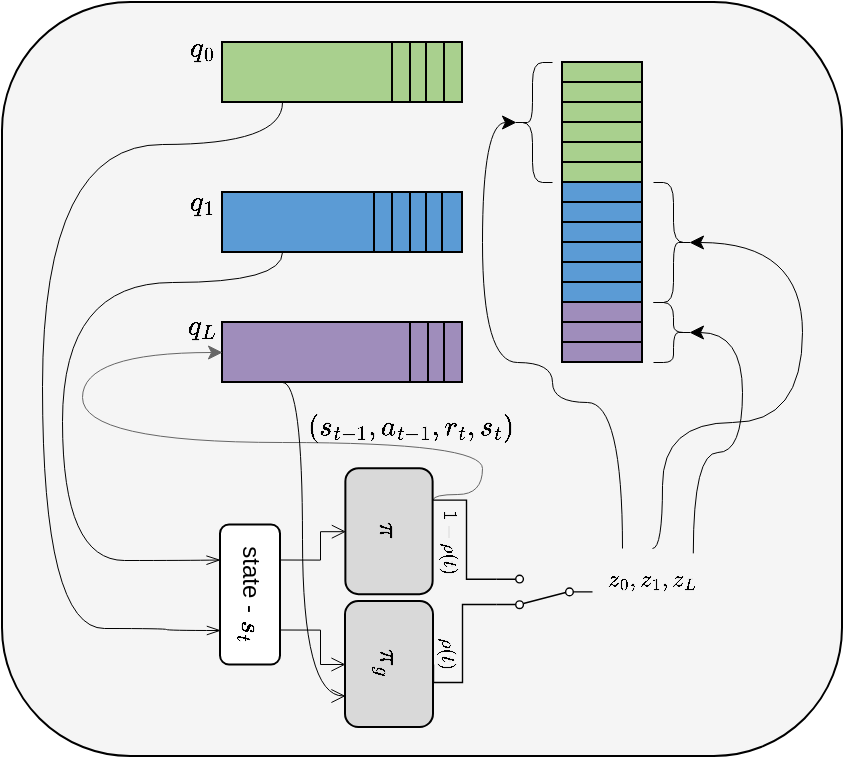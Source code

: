 <mxfile version="22.1.7" type="github" pages="2">
  <diagram name="Page-1" id="48yRJna23telFu0YNoEB">
    <mxGraphModel dx="1145" dy="660" grid="1" gridSize="10" guides="1" tooltips="1" connect="1" arrows="1" fold="1" page="1" pageScale="1" pageWidth="850" pageHeight="1100" math="1" shadow="0">
      <root>
        <mxCell id="0" />
        <mxCell id="1" parent="0" />
        <mxCell id="Teats__p5hXg-xirP8DH-14" value="" style="rounded=1;whiteSpace=wrap;html=1;fillColor=#f5f5f5;strokeColor=#000000;arcSize=17;gradientColor=none;" parent="1" vertex="1">
          <mxGeometry x="18" y="12" width="420" height="377" as="geometry" />
        </mxCell>
        <mxCell id="Teats__p5hXg-xirP8DH-3" value="" style="rounded=0;whiteSpace=wrap;html=1;fillColor=#A9D08E;strokeColor=default;" parent="1" vertex="1">
          <mxGeometry x="128" y="32" width="120" height="30" as="geometry" />
        </mxCell>
        <mxCell id="mz_4LwD43yJwQN2Mvcpe-15" style="edgeStyle=orthogonalEdgeStyle;rounded=0;orthogonalLoop=1;jettySize=auto;html=1;exitX=0.25;exitY=1;exitDx=0;exitDy=0;entryX=0.25;entryY=1;entryDx=0;entryDy=0;curved=1;strokeWidth=0.5;endArrow=openThin;endFill=0;" parent="1" source="Teats__p5hXg-xirP8DH-4" target="mz_4LwD43yJwQN2Mvcpe-12" edge="1">
          <mxGeometry relative="1" as="geometry">
            <Array as="points">
              <mxPoint x="158" y="152" />
              <mxPoint x="48" y="152" />
              <mxPoint x="48" y="291" />
              <mxPoint x="110" y="291" />
            </Array>
          </mxGeometry>
        </mxCell>
        <mxCell id="Teats__p5hXg-xirP8DH-4" value="" style="rounded=0;whiteSpace=wrap;html=1;fillColor=#5B9BD5;strokeColor=default;" parent="1" vertex="1">
          <mxGeometry x="128" y="107" width="120" height="30" as="geometry" />
        </mxCell>
        <mxCell id="Teats__p5hXg-xirP8DH-5" value="" style="rounded=0;whiteSpace=wrap;html=1;fillColor=#9F8DBB;strokeColor=default;fontColor=#ffffff;" parent="1" vertex="1">
          <mxGeometry x="128" y="172" width="120" height="30" as="geometry" />
        </mxCell>
        <mxCell id="Teats__p5hXg-xirP8DH-16" value="\(q_{0}\)" style="text;html=1;strokeColor=none;fillColor=none;align=center;verticalAlign=middle;whiteSpace=wrap;rounded=0;" parent="1" vertex="1">
          <mxGeometry x="88" y="20" width="60" height="30" as="geometry" />
        </mxCell>
        <mxCell id="Teats__p5hXg-xirP8DH-17" value="\(q_{L}\)" style="text;html=1;strokeColor=none;fillColor=none;align=center;verticalAlign=middle;whiteSpace=wrap;rounded=0;" parent="1" vertex="1">
          <mxGeometry x="88" y="159" width="60" height="30" as="geometry" />
        </mxCell>
        <mxCell id="oeFOPrnxt1-oT4scv9o3-18" style="edgeStyle=orthogonalEdgeStyle;rounded=0;orthogonalLoop=1;jettySize=auto;html=1;exitX=0.25;exitY=0;exitDx=0;exitDy=0;entryX=0;entryY=0.5;entryDx=0;entryDy=0;curved=1;strokeWidth=0.5;fillColor=#f5f5f5;strokeColor=#666666;" parent="1" source="Teats__p5hXg-xirP8DH-20" target="Teats__p5hXg-xirP8DH-5" edge="1">
          <mxGeometry relative="1" as="geometry">
            <Array as="points">
              <mxPoint x="258" y="258" />
              <mxPoint x="258" y="232" />
              <mxPoint x="58" y="232" />
              <mxPoint x="58" y="187" />
            </Array>
          </mxGeometry>
        </mxCell>
        <mxCell id="mz_4LwD43yJwQN2Mvcpe-22" style="edgeStyle=orthogonalEdgeStyle;rounded=0;orthogonalLoop=1;jettySize=auto;html=1;exitX=0.25;exitY=0;exitDx=0;exitDy=0;entryX=1;entryY=0.88;entryDx=0;entryDy=0;strokeWidth=0.7;endArrow=none;endFill=0;" parent="1" source="Teats__p5hXg-xirP8DH-20" target="mz_4LwD43yJwQN2Mvcpe-3" edge="1">
          <mxGeometry relative="1" as="geometry">
            <Array as="points">
              <mxPoint x="250" y="261" />
              <mxPoint x="250" y="300" />
            </Array>
          </mxGeometry>
        </mxCell>
        <mxCell id="Teats__p5hXg-xirP8DH-20" value="\(\pi\)" style="rounded=1;whiteSpace=wrap;html=1;fillColor=#D9D9D9;rotation=90;" parent="1" vertex="1">
          <mxGeometry x="180" y="254.76" width="63" height="43.62" as="geometry" />
        </mxCell>
        <mxCell id="Teats__p5hXg-xirP8DH-25" style="edgeStyle=orthogonalEdgeStyle;rounded=0;orthogonalLoop=1;jettySize=auto;html=1;exitX=0.75;exitY=0;exitDx=0;exitDy=0;entryX=0.75;entryY=1;entryDx=0;entryDy=0;strokeColor=default;endArrow=none;endFill=0;" parent="1" edge="1">
          <mxGeometry relative="1" as="geometry">
            <mxPoint x="238" y="107" as="sourcePoint" />
            <mxPoint x="238" y="137" as="targetPoint" />
          </mxGeometry>
        </mxCell>
        <mxCell id="Teats__p5hXg-xirP8DH-29" style="edgeStyle=orthogonalEdgeStyle;rounded=0;orthogonalLoop=1;jettySize=auto;html=1;exitX=0.75;exitY=0;exitDx=0;exitDy=0;entryX=0.75;entryY=1;entryDx=0;entryDy=0;endArrow=none;endFill=0;" parent="1" edge="1">
          <mxGeometry relative="1" as="geometry">
            <mxPoint x="239" y="172" as="sourcePoint" />
            <mxPoint x="239" y="202" as="targetPoint" />
          </mxGeometry>
        </mxCell>
        <mxCell id="Teats__p5hXg-xirP8DH-30" style="edgeStyle=orthogonalEdgeStyle;rounded=0;orthogonalLoop=1;jettySize=auto;html=1;exitX=0.5;exitY=0;exitDx=0;exitDy=0;entryX=0.5;entryY=1;entryDx=0;entryDy=0;endArrow=none;endFill=0;" parent="1" edge="1">
          <mxGeometry relative="1" as="geometry">
            <mxPoint x="231" y="172" as="sourcePoint" />
            <mxPoint x="231" y="202" as="targetPoint" />
          </mxGeometry>
        </mxCell>
        <mxCell id="Teats__p5hXg-xirP8DH-31" style="edgeStyle=orthogonalEdgeStyle;rounded=0;orthogonalLoop=1;jettySize=auto;html=1;exitX=0.5;exitY=0;exitDx=0;exitDy=0;entryX=0.5;entryY=1;entryDx=0;entryDy=0;endArrow=none;endFill=0;" parent="1" edge="1">
          <mxGeometry relative="1" as="geometry">
            <mxPoint x="230" y="32" as="sourcePoint" />
            <mxPoint x="230" y="62" as="targetPoint" />
          </mxGeometry>
        </mxCell>
        <mxCell id="Teats__p5hXg-xirP8DH-32" style="edgeStyle=orthogonalEdgeStyle;rounded=0;orthogonalLoop=1;jettySize=auto;html=1;exitX=0.75;exitY=0;exitDx=0;exitDy=0;entryX=0.75;entryY=1;entryDx=0;entryDy=0;endArrow=none;endFill=0;" parent="1" edge="1">
          <mxGeometry relative="1" as="geometry">
            <mxPoint x="239" y="32" as="sourcePoint" />
            <mxPoint x="239" y="62" as="targetPoint" />
          </mxGeometry>
        </mxCell>
        <mxCell id="Teats__p5hXg-xirP8DH-33" style="edgeStyle=orthogonalEdgeStyle;rounded=0;orthogonalLoop=1;jettySize=auto;html=1;exitX=0.5;exitY=0;exitDx=0;exitDy=0;entryX=0.5;entryY=1;entryDx=0;entryDy=0;endArrow=none;endFill=0;" parent="1" edge="1">
          <mxGeometry relative="1" as="geometry">
            <mxPoint x="230" y="107" as="sourcePoint" />
            <mxPoint x="230" y="137" as="targetPoint" />
          </mxGeometry>
        </mxCell>
        <mxCell id="Teats__p5hXg-xirP8DH-36" value="" style="rounded=0;whiteSpace=wrap;html=1;" parent="1" vertex="1">
          <mxGeometry x="298" y="42" width="40" height="150" as="geometry" />
        </mxCell>
        <mxCell id="mz_4LwD43yJwQN2Mvcpe-5" style="edgeStyle=orthogonalEdgeStyle;rounded=0;orthogonalLoop=1;jettySize=auto;html=1;exitX=0.5;exitY=0;exitDx=0;exitDy=0;entryX=1;entryY=0.12;entryDx=0;entryDy=0;endArrow=none;endFill=0;strokeWidth=0.7;" parent="1" edge="1">
          <mxGeometry relative="1" as="geometry">
            <mxPoint x="233.5" y="343" as="sourcePoint" />
            <mxPoint x="265.02" y="313.006" as="targetPoint" />
            <Array as="points">
              <mxPoint x="234" y="352" />
              <mxPoint x="248" y="352" />
              <mxPoint x="248" y="313" />
            </Array>
          </mxGeometry>
        </mxCell>
        <mxCell id="Teats__p5hXg-xirP8DH-41" value="\(\pi_{g}\)" style="rounded=1;whiteSpace=wrap;html=1;fillColor=#D9D9D9;rotation=90;" parent="1" vertex="1">
          <mxGeometry x="180" y="321" width="63" height="44" as="geometry" />
        </mxCell>
        <mxCell id="Teats__p5hXg-xirP8DH-45" value="&lt;font style=&quot;font-size: 8px;&quot;&gt;\(1- \rho(t)\)&lt;/font&gt;" style="text;html=1;strokeColor=none;fillColor=none;align=center;verticalAlign=middle;whiteSpace=wrap;rounded=0;rotation=90;" parent="1" vertex="1">
          <mxGeometry x="222.75" y="270.25" width="41.5" height="23" as="geometry" />
        </mxCell>
        <mxCell id="Teats__p5hXg-xirP8DH-50" value="" style="rounded=0;whiteSpace=wrap;html=1;fillColor=#A9D08E;" parent="1" vertex="1">
          <mxGeometry x="298" y="42" width="40" height="10" as="geometry" />
        </mxCell>
        <mxCell id="Teats__p5hXg-xirP8DH-52" value="" style="rounded=0;whiteSpace=wrap;html=1;fillColor=#A9D08E;" parent="1" vertex="1">
          <mxGeometry x="298" y="52" width="40" height="10" as="geometry" />
        </mxCell>
        <mxCell id="Teats__p5hXg-xirP8DH-53" value="" style="rounded=0;whiteSpace=wrap;html=1;fillColor=#A9D08E;" parent="1" vertex="1">
          <mxGeometry x="298" y="62" width="40" height="10" as="geometry" />
        </mxCell>
        <mxCell id="Teats__p5hXg-xirP8DH-54" value="" style="rounded=0;whiteSpace=wrap;html=1;fillColor=#A9D08E;" parent="1" vertex="1">
          <mxGeometry x="298" y="72" width="40" height="10" as="geometry" />
        </mxCell>
        <mxCell id="Teats__p5hXg-xirP8DH-55" value="" style="rounded=0;whiteSpace=wrap;html=1;fillColor=#A9D08E;" parent="1" vertex="1">
          <mxGeometry x="298" y="82" width="40" height="10" as="geometry" />
        </mxCell>
        <mxCell id="Teats__p5hXg-xirP8DH-56" value="" style="rounded=0;whiteSpace=wrap;html=1;fillColor=#A9D08E;" parent="1" vertex="1">
          <mxGeometry x="298" y="92" width="40" height="10" as="geometry" />
        </mxCell>
        <mxCell id="Teats__p5hXg-xirP8DH-57" value="" style="rounded=0;whiteSpace=wrap;html=1;fillColor=#5B9BD5;" parent="1" vertex="1">
          <mxGeometry x="298" y="102" width="40" height="10" as="geometry" />
        </mxCell>
        <mxCell id="Teats__p5hXg-xirP8DH-58" value="" style="rounded=0;whiteSpace=wrap;html=1;fillColor=#5B9BD5;" parent="1" vertex="1">
          <mxGeometry x="298" y="112" width="40" height="10" as="geometry" />
        </mxCell>
        <mxCell id="Teats__p5hXg-xirP8DH-59" value="" style="rounded=0;whiteSpace=wrap;html=1;fillColor=#5B9BD5;" parent="1" vertex="1">
          <mxGeometry x="298" y="122" width="40" height="10" as="geometry" />
        </mxCell>
        <mxCell id="Teats__p5hXg-xirP8DH-60" value="" style="rounded=0;whiteSpace=wrap;html=1;fillColor=#5B9BD5;" parent="1" vertex="1">
          <mxGeometry x="298" y="132" width="40" height="10" as="geometry" />
        </mxCell>
        <mxCell id="Teats__p5hXg-xirP8DH-61" value="" style="rounded=0;whiteSpace=wrap;html=1;fillColor=#5B9BD5;" parent="1" vertex="1">
          <mxGeometry x="298" y="142" width="40" height="10" as="geometry" />
        </mxCell>
        <mxCell id="Teats__p5hXg-xirP8DH-62" value="" style="rounded=0;whiteSpace=wrap;html=1;fillColor=#5B9BD5;" parent="1" vertex="1">
          <mxGeometry x="298" y="152" width="40" height="10" as="geometry" />
        </mxCell>
        <mxCell id="Teats__p5hXg-xirP8DH-63" value="" style="rounded=0;whiteSpace=wrap;html=1;fillColor=#9F8DBB;" parent="1" vertex="1">
          <mxGeometry x="298" y="162" width="40" height="10" as="geometry" />
        </mxCell>
        <mxCell id="Teats__p5hXg-xirP8DH-64" value="" style="rounded=0;whiteSpace=wrap;html=1;fillColor=#9F8DBB;" parent="1" vertex="1">
          <mxGeometry x="298" y="172" width="40" height="10" as="geometry" />
        </mxCell>
        <mxCell id="Teats__p5hXg-xirP8DH-65" value="" style="rounded=0;whiteSpace=wrap;html=1;fillColor=#9F8DBB;" parent="1" vertex="1">
          <mxGeometry x="298" y="182" width="40" height="10" as="geometry" />
        </mxCell>
        <mxCell id="Teats__p5hXg-xirP8DH-71" style="edgeStyle=orthogonalEdgeStyle;rounded=0;orthogonalLoop=1;jettySize=auto;html=1;exitX=0.5;exitY=0;exitDx=0;exitDy=0;entryX=0.5;entryY=1;entryDx=0;entryDy=0;endArrow=none;endFill=0;" parent="1" edge="1">
          <mxGeometry relative="1" as="geometry">
            <mxPoint x="222" y="107" as="sourcePoint" />
            <mxPoint x="222" y="137" as="targetPoint" />
          </mxGeometry>
        </mxCell>
        <mxCell id="Teats__p5hXg-xirP8DH-72" style="edgeStyle=orthogonalEdgeStyle;rounded=0;orthogonalLoop=1;jettySize=auto;html=1;exitX=0.5;exitY=0;exitDx=0;exitDy=0;entryX=0.5;entryY=1;entryDx=0;entryDy=0;endArrow=none;endFill=0;" parent="1" edge="1">
          <mxGeometry relative="1" as="geometry">
            <mxPoint x="213" y="107" as="sourcePoint" />
            <mxPoint x="213" y="137" as="targetPoint" />
          </mxGeometry>
        </mxCell>
        <mxCell id="Teats__p5hXg-xirP8DH-73" style="edgeStyle=orthogonalEdgeStyle;rounded=0;orthogonalLoop=1;jettySize=auto;html=1;exitX=0.5;exitY=0;exitDx=0;exitDy=0;entryX=0.5;entryY=1;entryDx=0;entryDy=0;endArrow=none;endFill=0;" parent="1" edge="1">
          <mxGeometry relative="1" as="geometry">
            <mxPoint x="204" y="107" as="sourcePoint" />
            <mxPoint x="204" y="137" as="targetPoint" />
          </mxGeometry>
        </mxCell>
        <mxCell id="Teats__p5hXg-xirP8DH-74" style="edgeStyle=orthogonalEdgeStyle;rounded=0;orthogonalLoop=1;jettySize=auto;html=1;exitX=0.5;exitY=0;exitDx=0;exitDy=0;entryX=0.5;entryY=1;entryDx=0;entryDy=0;endArrow=none;endFill=0;" parent="1" edge="1">
          <mxGeometry relative="1" as="geometry">
            <mxPoint x="222" y="32" as="sourcePoint" />
            <mxPoint x="222" y="62" as="targetPoint" />
          </mxGeometry>
        </mxCell>
        <mxCell id="Teats__p5hXg-xirP8DH-76" style="edgeStyle=orthogonalEdgeStyle;rounded=0;orthogonalLoop=1;jettySize=auto;html=1;exitX=0.5;exitY=0;exitDx=0;exitDy=0;entryX=0.5;entryY=1;entryDx=0;entryDy=0;endArrow=none;endFill=0;" parent="1" edge="1">
          <mxGeometry relative="1" as="geometry">
            <mxPoint x="213" y="32" as="sourcePoint" />
            <mxPoint x="213" y="62" as="targetPoint" />
          </mxGeometry>
        </mxCell>
        <mxCell id="Teats__p5hXg-xirP8DH-77" style="edgeStyle=orthogonalEdgeStyle;rounded=0;orthogonalLoop=1;jettySize=auto;html=1;exitX=0.75;exitY=0;exitDx=0;exitDy=0;entryX=0.75;entryY=1;entryDx=0;entryDy=0;endArrow=none;endFill=0;" parent="1" edge="1">
          <mxGeometry relative="1" as="geometry">
            <mxPoint x="222" y="172" as="sourcePoint" />
            <mxPoint x="222" y="202" as="targetPoint" />
          </mxGeometry>
        </mxCell>
        <mxCell id="Teats__p5hXg-xirP8DH-78" value="\( ( s_{t-1}, a_{t-1}, r_t, s_t ) \)" style="text;html=1;strokeColor=none;fillColor=none;align=center;verticalAlign=middle;whiteSpace=wrap;rounded=0;" parent="1" vertex="1">
          <mxGeometry x="193" y="209.5" width="60" height="30" as="geometry" />
        </mxCell>
        <mxCell id="oeFOPrnxt1-oT4scv9o3-4" value="&lt;font style=&quot;font-size: 10px;&quot;&gt;\(z_{0}, z_{1}, z_{L}\)&lt;/font&gt;" style="text;html=1;strokeColor=none;fillColor=none;align=center;verticalAlign=middle;whiteSpace=wrap;rounded=0;" parent="1" vertex="1">
          <mxGeometry x="313" y="285" width="60" height="30" as="geometry" />
        </mxCell>
        <mxCell id="oeFOPrnxt1-oT4scv9o3-8" value="" style="shape=curlyBracket;whiteSpace=wrap;html=1;rounded=1;flipH=1;labelPosition=right;verticalLabelPosition=middle;align=left;verticalAlign=middle;size=0.5;strokeWidth=0.5;rotation=-180;" parent="1" vertex="1">
          <mxGeometry x="273" y="42" width="20" height="60" as="geometry" />
        </mxCell>
        <mxCell id="oeFOPrnxt1-oT4scv9o3-9" value="" style="shape=curlyBracket;whiteSpace=wrap;html=1;rounded=1;flipH=1;labelPosition=right;verticalLabelPosition=middle;align=left;verticalAlign=middle;size=0.5;strokeWidth=0.5;" parent="1" vertex="1">
          <mxGeometry x="343.5" y="102" width="20" height="60" as="geometry" />
        </mxCell>
        <mxCell id="oeFOPrnxt1-oT4scv9o3-10" value="" style="shape=curlyBracket;whiteSpace=wrap;html=1;rounded=1;flipH=1;labelPosition=right;verticalLabelPosition=middle;align=left;verticalAlign=middle;size=0.5;strokeWidth=0.5;" parent="1" vertex="1">
          <mxGeometry x="343.5" y="162" width="20" height="30" as="geometry" />
        </mxCell>
        <mxCell id="oeFOPrnxt1-oT4scv9o3-14" style="edgeStyle=orthogonalEdgeStyle;orthogonalLoop=1;jettySize=auto;html=1;exitX=0.25;exitY=0;exitDx=0;exitDy=0;entryX=0.1;entryY=0.5;entryDx=0;entryDy=0;entryPerimeter=0;elbow=vertical;strokeColor=#000000;curved=1;strokeWidth=0.5;" parent="1" source="oeFOPrnxt1-oT4scv9o3-4" target="oeFOPrnxt1-oT4scv9o3-8" edge="1">
          <mxGeometry relative="1" as="geometry">
            <Array as="points">
              <mxPoint x="328" y="212" />
              <mxPoint x="293" y="212" />
              <mxPoint x="293" y="192" />
              <mxPoint x="258" y="192" />
              <mxPoint x="258" y="72" />
            </Array>
          </mxGeometry>
        </mxCell>
        <mxCell id="oeFOPrnxt1-oT4scv9o3-15" style="edgeStyle=orthogonalEdgeStyle;rounded=0;orthogonalLoop=1;jettySize=auto;html=1;exitX=0.5;exitY=0;exitDx=0;exitDy=0;entryX=0.1;entryY=0.5;entryDx=0;entryDy=0;entryPerimeter=0;curved=1;strokeWidth=0.5;" parent="1" source="oeFOPrnxt1-oT4scv9o3-4" target="oeFOPrnxt1-oT4scv9o3-9" edge="1">
          <mxGeometry relative="1" as="geometry">
            <Array as="points">
              <mxPoint x="348" y="285" />
              <mxPoint x="348" y="222" />
              <mxPoint x="418" y="222" />
              <mxPoint x="418" y="132" />
            </Array>
          </mxGeometry>
        </mxCell>
        <mxCell id="oeFOPrnxt1-oT4scv9o3-16" style="edgeStyle=orthogonalEdgeStyle;rounded=0;orthogonalLoop=1;jettySize=auto;html=1;entryX=0.1;entryY=0.5;entryDx=0;entryDy=0;entryPerimeter=0;curved=1;strokeWidth=0.5;exitX=0.84;exitY=0.081;exitDx=0;exitDy=0;exitPerimeter=0;" parent="1" source="oeFOPrnxt1-oT4scv9o3-4" target="oeFOPrnxt1-oT4scv9o3-10" edge="1">
          <mxGeometry relative="1" as="geometry">
            <Array as="points">
              <mxPoint x="363" y="237" />
              <mxPoint x="388" y="237" />
              <mxPoint x="388" y="177" />
            </Array>
          </mxGeometry>
        </mxCell>
        <mxCell id="mz_4LwD43yJwQN2Mvcpe-3" value="" style="html=1;shape=mxgraph.electrical.electro-mechanical.twoWaySwitch;aspect=fixed;elSwitchState=2;rotation=-180;strokeWidth=0.7;" parent="1" vertex="1">
          <mxGeometry x="265.02" y="298.38" width="47.98" height="16.62" as="geometry" />
        </mxCell>
        <mxCell id="mz_4LwD43yJwQN2Mvcpe-9" value="&lt;font style=&quot;font-size: 8px;&quot;&gt;\( \rho(t)\)&lt;/font&gt;" style="text;html=1;strokeColor=none;fillColor=none;align=center;verticalAlign=middle;whiteSpace=wrap;rounded=0;rotation=90;" parent="1" vertex="1">
          <mxGeometry x="221.75" y="326.25" width="41.5" height="23" as="geometry" />
        </mxCell>
        <mxCell id="mz_4LwD43yJwQN2Mvcpe-21" style="edgeStyle=orthogonalEdgeStyle;rounded=0;orthogonalLoop=1;jettySize=auto;html=1;exitX=0.75;exitY=0;exitDx=0;exitDy=0;strokeWidth=0.5;endArrow=open;endFill=0;" parent="1" source="mz_4LwD43yJwQN2Mvcpe-12" target="Teats__p5hXg-xirP8DH-41" edge="1">
          <mxGeometry relative="1" as="geometry" />
        </mxCell>
        <mxCell id="mz_4LwD43yJwQN2Mvcpe-12" value="state - \(s_t\)" style="rounded=1;whiteSpace=wrap;html=1;rotation=90;" parent="1" vertex="1">
          <mxGeometry x="107" y="293.25" width="70" height="30" as="geometry" />
        </mxCell>
        <mxCell id="mz_4LwD43yJwQN2Mvcpe-14" value="" style="endArrow=open;html=1;entryX=0.75;entryY=1;entryDx=0;entryDy=0;edgeStyle=orthogonalEdgeStyle;exitX=0.25;exitY=1;exitDx=0;exitDy=0;curved=1;strokeWidth=0.5;endFill=0;" parent="1" source="Teats__p5hXg-xirP8DH-5" target="Teats__p5hXg-xirP8DH-41" edge="1">
          <mxGeometry width="50" height="50" relative="1" as="geometry">
            <mxPoint x="-32" y="212" as="sourcePoint" />
            <mxPoint x="18" y="162" as="targetPoint" />
            <Array as="points">
              <mxPoint x="168" y="202" />
              <mxPoint x="168" y="359" />
            </Array>
          </mxGeometry>
        </mxCell>
        <mxCell id="mz_4LwD43yJwQN2Mvcpe-16" style="edgeStyle=orthogonalEdgeStyle;rounded=0;orthogonalLoop=1;jettySize=auto;html=1;curved=1;entryX=0.888;entryY=0.993;entryDx=0;entryDy=0;strokeWidth=0.5;entryPerimeter=0;exitX=0.25;exitY=1;exitDx=0;exitDy=0;endArrow=openThin;endFill=0;" parent="1" source="Teats__p5hXg-xirP8DH-3" edge="1">
          <mxGeometry relative="1" as="geometry">
            <mxPoint x="158" y="69" as="sourcePoint" />
            <mxPoint x="127.21" y="326.41" as="targetPoint" />
            <Array as="points">
              <mxPoint x="158" y="83" />
              <mxPoint x="38" y="83" />
              <mxPoint x="38" y="325" />
              <mxPoint x="100" y="325" />
              <mxPoint x="100" y="326" />
              <mxPoint x="127" y="326" />
            </Array>
          </mxGeometry>
        </mxCell>
        <mxCell id="mz_4LwD43yJwQN2Mvcpe-17" style="edgeStyle=orthogonalEdgeStyle;rounded=0;orthogonalLoop=1;jettySize=auto;html=1;exitX=0.25;exitY=0;exitDx=0;exitDy=0;strokeWidth=0.5;endArrow=open;endFill=0;" parent="1" source="mz_4LwD43yJwQN2Mvcpe-12" target="Teats__p5hXg-xirP8DH-20" edge="1">
          <mxGeometry relative="1" as="geometry">
            <mxPoint x="188" y="269" as="targetPoint" />
          </mxGeometry>
        </mxCell>
        <mxCell id="mz_4LwD43yJwQN2Mvcpe-24" value="\(q_{1}\)" style="text;html=1;strokeColor=none;fillColor=none;align=center;verticalAlign=middle;whiteSpace=wrap;rounded=0;" parent="1" vertex="1">
          <mxGeometry x="88" y="97" width="60" height="30" as="geometry" />
        </mxCell>
      </root>
    </mxGraphModel>
  </diagram>
  <diagram id="tE2sUHXm7nqyAyj2J5j2" name="Page-2">
    <mxGraphModel dx="2004" dy="2255" grid="1" gridSize="10" guides="1" tooltips="1" connect="1" arrows="1" fold="1" page="1" pageScale="1" pageWidth="850" pageHeight="1100" math="1" shadow="0">
      <root>
        <mxCell id="0" />
        <mxCell id="1" parent="0" />
        <mxCell id="BO8QXlFNd81vze7_dVLU-14" value="" style="rounded=1;whiteSpace=wrap;html=1;fillColor=#F5F5F5;fontColor=#333333;strokeColor=#1a5fb4;strokeWidth=3;" parent="1" vertex="1">
          <mxGeometry x="12" width="990" height="420" as="geometry" />
        </mxCell>
        <mxCell id="BO8QXlFNd81vze7_dVLU-4" value="" style="outlineConnect=0;dashed=0;verticalLabelPosition=bottom;verticalAlign=top;align=center;html=1;shape=mxgraph.aws3.medical_emergency;fillColor=#A9D08E;gradientColor=none;" parent="1" vertex="1">
          <mxGeometry x="200" y="183" width="50" height="50" as="geometry" />
        </mxCell>
        <mxCell id="BO8QXlFNd81vze7_dVLU-5" value="" style="outlineConnect=0;dashed=0;verticalLabelPosition=bottom;verticalAlign=top;align=center;html=1;shape=mxgraph.aws3.police_emergency;fillColor=#A9D08E;gradientColor=none;" parent="1" vertex="1">
          <mxGeometry x="198" y="113" width="50" height="50" as="geometry" />
        </mxCell>
        <mxCell id="BO8QXlFNd81vze7_dVLU-6" value="" style="outlineConnect=0;dashed=0;verticalLabelPosition=bottom;verticalAlign=top;align=center;html=1;shape=mxgraph.aws3.thermostat;fillColor=#A9D08E;gradientColor=none;" parent="1" vertex="1">
          <mxGeometry x="166" y="58" width="50" height="49" as="geometry" />
        </mxCell>
        <mxCell id="BO8QXlFNd81vze7_dVLU-7" value="" style="outlineConnect=0;dashed=0;verticalLabelPosition=bottom;verticalAlign=top;align=center;html=1;shape=mxgraph.aws3.lightbulb;fillColor=#A9D08E;gradientColor=none;" parent="1" vertex="1">
          <mxGeometry x="128.5" y="123" width="50" height="49" as="geometry" />
        </mxCell>
        <mxCell id="BO8QXlFNd81vze7_dVLU-8" value="" style="outlineConnect=0;dashed=0;verticalLabelPosition=bottom;verticalAlign=top;align=center;html=1;shape=mxgraph.aws3.echo;fillColor=#5B9BD5;gradientColor=none;" parent="1" vertex="1">
          <mxGeometry x="16" y="163" width="50" height="53" as="geometry" />
        </mxCell>
        <mxCell id="BO8QXlFNd81vze7_dVLU-17" value="" style="html=1;outlineConnect=0;fillColor=#CCCCCC;strokeColor=#34495E;gradientColor=none;gradientDirection=north;strokeWidth=2;shape=mxgraph.networks.comm_link_edge;html=1;rounded=0;exitX=0.82;exitY=0;exitDx=0;exitDy=0;exitPerimeter=0;entryX=0;entryY=0.5;entryDx=0;entryDy=0;entryPerimeter=0;" parent="1" source="BO8QXlFNd81vze7_dVLU-10" target="BO8QXlFNd81vze7_dVLU-4" edge="1">
          <mxGeometry width="100" height="100" relative="1" as="geometry">
            <mxPoint x="76" y="223" as="sourcePoint" />
            <mxPoint x="176" y="123" as="targetPoint" />
          </mxGeometry>
        </mxCell>
        <mxCell id="VS4mfRwNpjO8ogdFLNO8-1" value="" style="outlineConnect=0;dashed=0;verticalLabelPosition=bottom;verticalAlign=top;align=center;html=1;shape=mxgraph.aws3.alexa_voice_service;fillColor=#5B9BD5;gradientColor=none;" parent="1" vertex="1">
          <mxGeometry x="26" y="73" width="50" height="50" as="geometry" />
        </mxCell>
        <mxCell id="VS4mfRwNpjO8ogdFLNO8-2" value="" style="html=1;outlineConnect=0;fillColor=#CCCCCC;strokeColor=#34495E;gradientColor=none;gradientDirection=north;strokeWidth=2;shape=mxgraph.networks.comm_link_edge;html=1;rounded=0;exitX=0.55;exitY=0;exitDx=0;exitDy=0;exitPerimeter=0;entryX=1;entryY=0.95;entryDx=0;entryDy=0;entryPerimeter=0;" parent="1" source="BO8QXlFNd81vze7_dVLU-10" target="BO8QXlFNd81vze7_dVLU-8" edge="1">
          <mxGeometry width="100" height="100" relative="1" as="geometry">
            <mxPoint x="171" y="284" as="sourcePoint" />
            <mxPoint x="236" y="218" as="targetPoint" />
          </mxGeometry>
        </mxCell>
        <mxCell id="VS4mfRwNpjO8ogdFLNO8-4" value="" style="shape=cylinder3;whiteSpace=wrap;html=1;boundedLbl=1;backgroundOutline=1;size=15;rotation=90;fillColor=#BDC3C7;" parent="1" vertex="1">
          <mxGeometry x="462.5" y="104.5" width="51" height="485.5" as="geometry" />
        </mxCell>
        <mxCell id="VS4mfRwNpjO8ogdFLNO8-6" value="&lt;b&gt;&lt;i&gt;Centralized Learner&lt;/i&gt;&lt;br&gt;&lt;/b&gt;" style="sketch=0;points=[[0,0,0],[0.25,0,0],[0.5,0,0],[0.75,0,0],[1,0,0],[0,1,0],[0.25,1,0],[0.5,1,0],[0.75,1,0],[1,1,0],[0,0.25,0],[0,0.5,0],[0,0.75,0],[1,0.25,0],[1,0.5,0],[1,0.75,0]];outlineConnect=0;fontColor=#232F3E;fillColor=#9F8DBB;strokeColor=#ffffff;dashed=0;verticalLabelPosition=bottom;verticalAlign=top;align=center;html=1;fontSize=12;fontStyle=0;aspect=fixed;shape=mxgraph.aws4.resourceIcon;resIcon=mxgraph.aws4.ec2;rotation=0;" parent="1" vertex="1">
          <mxGeometry x="850" y="113" width="78" height="78" as="geometry" />
        </mxCell>
        <mxCell id="t0KEjpu6XHRuyWRuINXh-26" value="Assets" style="childLayout=tableLayout;recursiveResize=0;shadow=1;" parent="1" vertex="1">
          <mxGeometry x="255" y="3" width="465" height="316" as="geometry" />
        </mxCell>
        <mxCell id="t0KEjpu6XHRuyWRuINXh-27" style="shape=tableRow;horizontal=0;startSize=0;swimlaneHead=0;swimlaneBody=0;top=0;left=0;bottom=0;right=0;dropTarget=0;collapsible=0;recursiveResize=0;expand=0;fontStyle=0;strokeColor=inherit;fillColor=#ffffff;" parent="t0KEjpu6XHRuyWRuINXh-26" vertex="1">
          <mxGeometry width="465" height="20" as="geometry" />
        </mxCell>
        <mxCell id="t0KEjpu6XHRuyWRuINXh-28" value="&lt;i&gt;&lt;b&gt;Time&lt;/b&gt;&lt;/i&gt;" style="connectable=0;recursiveResize=0;align=center;fontStyle=1;html=1;" parent="t0KEjpu6XHRuyWRuINXh-27" vertex="1">
          <mxGeometry width="77" height="20" as="geometry">
            <mxRectangle width="77" height="20" as="alternateBounds" />
          </mxGeometry>
        </mxCell>
        <mxCell id="t0KEjpu6XHRuyWRuINXh-47" value="\( t_{0}\)" style="connectable=0;recursiveResize=0;align=center;fontStyle=1;html=1;" parent="t0KEjpu6XHRuyWRuINXh-27" vertex="1">
          <mxGeometry x="77" width="28" height="20" as="geometry">
            <mxRectangle width="28" height="20" as="alternateBounds" />
          </mxGeometry>
        </mxCell>
        <mxCell id="t0KEjpu6XHRuyWRuINXh-52" value="\( t_{1}\)" style="connectable=0;recursiveResize=0;align=center;fontStyle=1;html=1;" parent="t0KEjpu6XHRuyWRuINXh-27" vertex="1">
          <mxGeometry x="105" width="30" height="20" as="geometry">
            <mxRectangle width="30" height="20" as="alternateBounds" />
          </mxGeometry>
        </mxCell>
        <mxCell id="t0KEjpu6XHRuyWRuINXh-29" value="\( t_{2}\)" style="connectable=0;recursiveResize=0;align=center;fontStyle=1;html=1;" parent="t0KEjpu6XHRuyWRuINXh-27" vertex="1">
          <mxGeometry x="135" width="30" height="20" as="geometry">
            <mxRectangle width="30" height="20" as="alternateBounds" />
          </mxGeometry>
        </mxCell>
        <mxCell id="t0KEjpu6XHRuyWRuINXh-57" value="\( t_{3}\)" style="connectable=0;recursiveResize=0;align=center;fontStyle=1;html=1;" parent="t0KEjpu6XHRuyWRuINXh-27" vertex="1">
          <mxGeometry x="165" width="30" height="20" as="geometry">
            <mxRectangle width="30" height="20" as="alternateBounds" />
          </mxGeometry>
        </mxCell>
        <mxCell id="iu61sXYzJ-tRnAyLWIal-117" value="\( t_{4}\)" style="connectable=0;recursiveResize=0;align=center;fontStyle=1;html=1;" parent="t0KEjpu6XHRuyWRuINXh-27" vertex="1">
          <mxGeometry x="195" width="30" height="20" as="geometry">
            <mxRectangle width="30" height="20" as="alternateBounds" />
          </mxGeometry>
        </mxCell>
        <mxCell id="iu61sXYzJ-tRnAyLWIal-134" value="\( t_{5}\)" style="connectable=0;recursiveResize=0;align=center;fontStyle=1;html=1;" parent="t0KEjpu6XHRuyWRuINXh-27" vertex="1">
          <mxGeometry x="225" width="30" height="20" as="geometry">
            <mxRectangle width="30" height="20" as="alternateBounds" />
          </mxGeometry>
        </mxCell>
        <mxCell id="iu61sXYzJ-tRnAyLWIal-151" value="\( t_{6}\)" style="connectable=0;recursiveResize=0;align=center;fontStyle=1;html=1;" parent="t0KEjpu6XHRuyWRuINXh-27" vertex="1">
          <mxGeometry x="255" width="30" height="20" as="geometry">
            <mxRectangle width="30" height="20" as="alternateBounds" />
          </mxGeometry>
        </mxCell>
        <mxCell id="iu61sXYzJ-tRnAyLWIal-168" value="\( t_{7}\)" style="connectable=0;recursiveResize=0;align=center;fontStyle=1;html=1;" parent="t0KEjpu6XHRuyWRuINXh-27" vertex="1">
          <mxGeometry x="285" width="30" height="20" as="geometry">
            <mxRectangle width="30" height="20" as="alternateBounds" />
          </mxGeometry>
        </mxCell>
        <mxCell id="iu61sXYzJ-tRnAyLWIal-185" value="\( t_{8}\)" style="connectable=0;recursiveResize=0;align=center;fontStyle=1;html=1;" parent="t0KEjpu6XHRuyWRuINXh-27" vertex="1">
          <mxGeometry x="315" width="30" height="20" as="geometry">
            <mxRectangle width="30" height="20" as="alternateBounds" />
          </mxGeometry>
        </mxCell>
        <mxCell id="iu61sXYzJ-tRnAyLWIal-202" value="\( t_{9}\)" style="connectable=0;recursiveResize=0;align=center;fontStyle=1;html=1;" parent="t0KEjpu6XHRuyWRuINXh-27" vertex="1">
          <mxGeometry x="345" width="30" height="20" as="geometry">
            <mxRectangle width="30" height="20" as="alternateBounds" />
          </mxGeometry>
        </mxCell>
        <mxCell id="iu61sXYzJ-tRnAyLWIal-270" value="............" style="connectable=0;recursiveResize=0;align=center;fontStyle=1;html=1;" parent="t0KEjpu6XHRuyWRuINXh-27" vertex="1">
          <mxGeometry x="375" width="90" height="20" as="geometry">
            <mxRectangle width="90" height="20" as="alternateBounds" />
          </mxGeometry>
        </mxCell>
        <mxCell id="t0KEjpu6XHRuyWRuINXh-31" value="" style="shape=tableRow;horizontal=0;startSize=0;swimlaneHead=0;swimlaneBody=0;top=0;left=0;bottom=0;right=0;dropTarget=0;collapsible=0;recursiveResize=0;expand=0;fontStyle=0;strokeColor=inherit;fillColor=#98FB98;" parent="t0KEjpu6XHRuyWRuINXh-26" vertex="1">
          <mxGeometry y="20" width="465" height="18" as="geometry" />
        </mxCell>
        <mxCell id="t0KEjpu6XHRuyWRuINXh-32" value="\( R_{0}\)" style="connectable=0;recursiveResize=0;align=center;whiteSpace=wrap;html=1;" parent="t0KEjpu6XHRuyWRuINXh-31" vertex="1">
          <mxGeometry width="77" height="18" as="geometry">
            <mxRectangle width="77" height="18" as="alternateBounds" />
          </mxGeometry>
        </mxCell>
        <mxCell id="t0KEjpu6XHRuyWRuINXh-48" style="connectable=0;recursiveResize=0;align=center;whiteSpace=wrap;html=1;fillColor=#AED6F1;" parent="t0KEjpu6XHRuyWRuINXh-31" vertex="1">
          <mxGeometry x="77" width="28" height="18" as="geometry">
            <mxRectangle width="28" height="18" as="alternateBounds" />
          </mxGeometry>
        </mxCell>
        <mxCell id="t0KEjpu6XHRuyWRuINXh-53" style="connectable=0;recursiveResize=0;align=center;whiteSpace=wrap;html=1;fillColor=#AED6F1;" parent="t0KEjpu6XHRuyWRuINXh-31" vertex="1">
          <mxGeometry x="105" width="30" height="18" as="geometry">
            <mxRectangle width="30" height="18" as="alternateBounds" />
          </mxGeometry>
        </mxCell>
        <mxCell id="t0KEjpu6XHRuyWRuINXh-33" value="" style="connectable=0;recursiveResize=0;align=center;whiteSpace=wrap;html=1;fillColor=#AED6F1;" parent="t0KEjpu6XHRuyWRuINXh-31" vertex="1">
          <mxGeometry x="135" width="30" height="18" as="geometry">
            <mxRectangle width="30" height="18" as="alternateBounds" />
          </mxGeometry>
        </mxCell>
        <mxCell id="t0KEjpu6XHRuyWRuINXh-58" style="connectable=0;recursiveResize=0;align=center;whiteSpace=wrap;html=1;fillColor=#AED6F1;" parent="t0KEjpu6XHRuyWRuINXh-31" vertex="1">
          <mxGeometry x="165" width="30" height="18" as="geometry">
            <mxRectangle width="30" height="18" as="alternateBounds" />
          </mxGeometry>
        </mxCell>
        <mxCell id="iu61sXYzJ-tRnAyLWIal-118" style="connectable=0;recursiveResize=0;align=center;whiteSpace=wrap;html=1;fillColor=#AED6F1;" parent="t0KEjpu6XHRuyWRuINXh-31" vertex="1">
          <mxGeometry x="195" width="30" height="18" as="geometry">
            <mxRectangle width="30" height="18" as="alternateBounds" />
          </mxGeometry>
        </mxCell>
        <mxCell id="iu61sXYzJ-tRnAyLWIal-135" style="connectable=0;recursiveResize=0;align=center;whiteSpace=wrap;html=1;fillColor=#AED6F1;" parent="t0KEjpu6XHRuyWRuINXh-31" vertex="1">
          <mxGeometry x="225" width="30" height="18" as="geometry">
            <mxRectangle width="30" height="18" as="alternateBounds" />
          </mxGeometry>
        </mxCell>
        <mxCell id="iu61sXYzJ-tRnAyLWIal-152" style="connectable=0;recursiveResize=0;align=center;whiteSpace=wrap;html=1;fillColor=#AED6F1;" parent="t0KEjpu6XHRuyWRuINXh-31" vertex="1">
          <mxGeometry x="255" width="30" height="18" as="geometry">
            <mxRectangle width="30" height="18" as="alternateBounds" />
          </mxGeometry>
        </mxCell>
        <mxCell id="iu61sXYzJ-tRnAyLWIal-169" style="connectable=0;recursiveResize=0;align=center;whiteSpace=wrap;html=1;fillColor=#AED6F1;" parent="t0KEjpu6XHRuyWRuINXh-31" vertex="1">
          <mxGeometry x="285" width="30" height="18" as="geometry">
            <mxRectangle width="30" height="18" as="alternateBounds" />
          </mxGeometry>
        </mxCell>
        <mxCell id="iu61sXYzJ-tRnAyLWIal-186" style="connectable=0;recursiveResize=0;align=center;whiteSpace=wrap;html=1;fillColor=#AED6F1;" parent="t0KEjpu6XHRuyWRuINXh-31" vertex="1">
          <mxGeometry x="315" width="30" height="18" as="geometry">
            <mxRectangle width="30" height="18" as="alternateBounds" />
          </mxGeometry>
        </mxCell>
        <mxCell id="iu61sXYzJ-tRnAyLWIal-203" style="connectable=0;recursiveResize=0;align=center;whiteSpace=wrap;html=1;fillColor=#AED6F1;" parent="t0KEjpu6XHRuyWRuINXh-31" vertex="1">
          <mxGeometry x="345" width="30" height="18" as="geometry">
            <mxRectangle width="30" height="18" as="alternateBounds" />
          </mxGeometry>
        </mxCell>
        <mxCell id="iu61sXYzJ-tRnAyLWIal-271" style="connectable=0;recursiveResize=0;align=center;whiteSpace=wrap;html=1;" parent="t0KEjpu6XHRuyWRuINXh-31" vertex="1">
          <mxGeometry x="375" width="90" height="18" as="geometry">
            <mxRectangle width="90" height="18" as="alternateBounds" />
          </mxGeometry>
        </mxCell>
        <mxCell id="t0KEjpu6XHRuyWRuINXh-35" value="" style="shape=tableRow;horizontal=0;startSize=0;swimlaneHead=0;swimlaneBody=0;top=0;left=0;bottom=0;right=0;dropTarget=0;collapsible=0;recursiveResize=0;expand=0;fontStyle=1;fillColor=#8ff0a4;" parent="t0KEjpu6XHRuyWRuINXh-26" vertex="1">
          <mxGeometry y="38" width="465" height="19" as="geometry" />
        </mxCell>
        <mxCell id="t0KEjpu6XHRuyWRuINXh-36" value="\( R_{1}\)" style="connectable=0;recursiveResize=0;whiteSpace=wrap;html=1;" parent="t0KEjpu6XHRuyWRuINXh-35" vertex="1">
          <mxGeometry width="77" height="19" as="geometry">
            <mxRectangle width="77" height="19" as="alternateBounds" />
          </mxGeometry>
        </mxCell>
        <mxCell id="t0KEjpu6XHRuyWRuINXh-49" style="connectable=0;recursiveResize=0;whiteSpace=wrap;html=1;fillColor=#AED6F1;" parent="t0KEjpu6XHRuyWRuINXh-35" vertex="1">
          <mxGeometry x="77" width="28" height="19" as="geometry">
            <mxRectangle width="28" height="19" as="alternateBounds" />
          </mxGeometry>
        </mxCell>
        <mxCell id="t0KEjpu6XHRuyWRuINXh-54" style="connectable=0;recursiveResize=0;whiteSpace=wrap;html=1;fillColor=#AED6F1;" parent="t0KEjpu6XHRuyWRuINXh-35" vertex="1">
          <mxGeometry x="105" width="30" height="19" as="geometry">
            <mxRectangle width="30" height="19" as="alternateBounds" />
          </mxGeometry>
        </mxCell>
        <mxCell id="t0KEjpu6XHRuyWRuINXh-37" value="" style="connectable=0;recursiveResize=0;whiteSpace=wrap;html=1;fillColor=#AED6F1;" parent="t0KEjpu6XHRuyWRuINXh-35" vertex="1">
          <mxGeometry x="135" width="30" height="19" as="geometry">
            <mxRectangle width="30" height="19" as="alternateBounds" />
          </mxGeometry>
        </mxCell>
        <mxCell id="t0KEjpu6XHRuyWRuINXh-59" style="connectable=0;recursiveResize=0;whiteSpace=wrap;html=1;fillColor=#AED6F1;" parent="t0KEjpu6XHRuyWRuINXh-35" vertex="1">
          <mxGeometry x="165" width="30" height="19" as="geometry">
            <mxRectangle width="30" height="19" as="alternateBounds" />
          </mxGeometry>
        </mxCell>
        <mxCell id="iu61sXYzJ-tRnAyLWIal-119" style="connectable=0;recursiveResize=0;whiteSpace=wrap;html=1;fillColor=#AED6F1;" parent="t0KEjpu6XHRuyWRuINXh-35" vertex="1">
          <mxGeometry x="195" width="30" height="19" as="geometry">
            <mxRectangle width="30" height="19" as="alternateBounds" />
          </mxGeometry>
        </mxCell>
        <mxCell id="iu61sXYzJ-tRnAyLWIal-136" style="connectable=0;recursiveResize=0;whiteSpace=wrap;html=1;fillColor=#AED6F1;" parent="t0KEjpu6XHRuyWRuINXh-35" vertex="1">
          <mxGeometry x="225" width="30" height="19" as="geometry">
            <mxRectangle width="30" height="19" as="alternateBounds" />
          </mxGeometry>
        </mxCell>
        <mxCell id="iu61sXYzJ-tRnAyLWIal-153" style="connectable=0;recursiveResize=0;whiteSpace=wrap;html=1;fillColor=#AED6F1;" parent="t0KEjpu6XHRuyWRuINXh-35" vertex="1">
          <mxGeometry x="255" width="30" height="19" as="geometry">
            <mxRectangle width="30" height="19" as="alternateBounds" />
          </mxGeometry>
        </mxCell>
        <mxCell id="iu61sXYzJ-tRnAyLWIal-170" style="connectable=0;recursiveResize=0;whiteSpace=wrap;html=1;fillColor=#AED6F1;" parent="t0KEjpu6XHRuyWRuINXh-35" vertex="1">
          <mxGeometry x="285" width="30" height="19" as="geometry">
            <mxRectangle width="30" height="19" as="alternateBounds" />
          </mxGeometry>
        </mxCell>
        <mxCell id="iu61sXYzJ-tRnAyLWIal-187" style="connectable=0;recursiveResize=0;whiteSpace=wrap;html=1;fillColor=#AED6F1;" parent="t0KEjpu6XHRuyWRuINXh-35" vertex="1">
          <mxGeometry x="315" width="30" height="19" as="geometry">
            <mxRectangle width="30" height="19" as="alternateBounds" />
          </mxGeometry>
        </mxCell>
        <mxCell id="iu61sXYzJ-tRnAyLWIal-204" style="connectable=0;recursiveResize=0;whiteSpace=wrap;html=1;fillColor=#AED6F1;" parent="t0KEjpu6XHRuyWRuINXh-35" vertex="1">
          <mxGeometry x="345" width="30" height="19" as="geometry">
            <mxRectangle width="30" height="19" as="alternateBounds" />
          </mxGeometry>
        </mxCell>
        <mxCell id="iu61sXYzJ-tRnAyLWIal-272" style="connectable=0;recursiveResize=0;whiteSpace=wrap;html=1;" parent="t0KEjpu6XHRuyWRuINXh-35" vertex="1">
          <mxGeometry x="375" width="90" height="19" as="geometry">
            <mxRectangle width="90" height="19" as="alternateBounds" />
          </mxGeometry>
        </mxCell>
        <mxCell id="t0KEjpu6XHRuyWRuINXh-39" value="" style="shape=tableRow;horizontal=0;startSize=0;swimlaneHead=0;swimlaneBody=0;top=0;left=0;bottom=0;right=0;dropTarget=0;collapsible=0;recursiveResize=0;expand=0;fontStyle=0;strokeColor=inherit;fillColor=#8ff0a4;" parent="t0KEjpu6XHRuyWRuINXh-26" vertex="1">
          <mxGeometry y="57" width="465" height="18" as="geometry" />
        </mxCell>
        <mxCell id="t0KEjpu6XHRuyWRuINXh-40" value="\( R_{2}\)" style="connectable=0;recursiveResize=0;fontStyle=0;align=center;whiteSpace=wrap;html=1;" parent="t0KEjpu6XHRuyWRuINXh-39" vertex="1">
          <mxGeometry width="77" height="18" as="geometry">
            <mxRectangle width="77" height="18" as="alternateBounds" />
          </mxGeometry>
        </mxCell>
        <mxCell id="t0KEjpu6XHRuyWRuINXh-50" style="connectable=0;recursiveResize=0;fontStyle=0;align=center;whiteSpace=wrap;html=1;fillColor=#AED6F1;" parent="t0KEjpu6XHRuyWRuINXh-39" vertex="1">
          <mxGeometry x="77" width="28" height="18" as="geometry">
            <mxRectangle width="28" height="18" as="alternateBounds" />
          </mxGeometry>
        </mxCell>
        <mxCell id="t0KEjpu6XHRuyWRuINXh-55" style="connectable=0;recursiveResize=0;fontStyle=0;align=center;whiteSpace=wrap;html=1;fillColor=#AED6F1;" parent="t0KEjpu6XHRuyWRuINXh-39" vertex="1">
          <mxGeometry x="105" width="30" height="18" as="geometry">
            <mxRectangle width="30" height="18" as="alternateBounds" />
          </mxGeometry>
        </mxCell>
        <mxCell id="t0KEjpu6XHRuyWRuINXh-41" value="" style="connectable=0;recursiveResize=0;fontStyle=0;align=center;whiteSpace=wrap;html=1;fillColor=#AED6F1;" parent="t0KEjpu6XHRuyWRuINXh-39" vertex="1">
          <mxGeometry x="135" width="30" height="18" as="geometry">
            <mxRectangle width="30" height="18" as="alternateBounds" />
          </mxGeometry>
        </mxCell>
        <mxCell id="t0KEjpu6XHRuyWRuINXh-60" style="connectable=0;recursiveResize=0;fontStyle=0;align=center;whiteSpace=wrap;html=1;fillColor=#AED6F1;" parent="t0KEjpu6XHRuyWRuINXh-39" vertex="1">
          <mxGeometry x="165" width="30" height="18" as="geometry">
            <mxRectangle width="30" height="18" as="alternateBounds" />
          </mxGeometry>
        </mxCell>
        <mxCell id="iu61sXYzJ-tRnAyLWIal-120" style="connectable=0;recursiveResize=0;fontStyle=0;align=center;whiteSpace=wrap;html=1;fillColor=#AED6F1;" parent="t0KEjpu6XHRuyWRuINXh-39" vertex="1">
          <mxGeometry x="195" width="30" height="18" as="geometry">
            <mxRectangle width="30" height="18" as="alternateBounds" />
          </mxGeometry>
        </mxCell>
        <mxCell id="iu61sXYzJ-tRnAyLWIal-137" style="connectable=0;recursiveResize=0;fontStyle=0;align=center;whiteSpace=wrap;html=1;fillColor=#AED6F1;" parent="t0KEjpu6XHRuyWRuINXh-39" vertex="1">
          <mxGeometry x="225" width="30" height="18" as="geometry">
            <mxRectangle width="30" height="18" as="alternateBounds" />
          </mxGeometry>
        </mxCell>
        <mxCell id="iu61sXYzJ-tRnAyLWIal-154" style="connectable=0;recursiveResize=0;fontStyle=0;align=center;whiteSpace=wrap;html=1;fillColor=#AED6F1;" parent="t0KEjpu6XHRuyWRuINXh-39" vertex="1">
          <mxGeometry x="255" width="30" height="18" as="geometry">
            <mxRectangle width="30" height="18" as="alternateBounds" />
          </mxGeometry>
        </mxCell>
        <mxCell id="iu61sXYzJ-tRnAyLWIal-171" style="connectable=0;recursiveResize=0;fontStyle=0;align=center;whiteSpace=wrap;html=1;fillColor=#AED6F1;" parent="t0KEjpu6XHRuyWRuINXh-39" vertex="1">
          <mxGeometry x="285" width="30" height="18" as="geometry">
            <mxRectangle width="30" height="18" as="alternateBounds" />
          </mxGeometry>
        </mxCell>
        <mxCell id="iu61sXYzJ-tRnAyLWIal-188" style="connectable=0;recursiveResize=0;fontStyle=0;align=center;whiteSpace=wrap;html=1;fillColor=#AED6F1;" parent="t0KEjpu6XHRuyWRuINXh-39" vertex="1">
          <mxGeometry x="315" width="30" height="18" as="geometry">
            <mxRectangle width="30" height="18" as="alternateBounds" />
          </mxGeometry>
        </mxCell>
        <mxCell id="iu61sXYzJ-tRnAyLWIal-205" style="connectable=0;recursiveResize=0;fontStyle=0;align=center;whiteSpace=wrap;html=1;fillColor=#AED6F1;" parent="t0KEjpu6XHRuyWRuINXh-39" vertex="1">
          <mxGeometry x="345" width="30" height="18" as="geometry">
            <mxRectangle width="30" height="18" as="alternateBounds" />
          </mxGeometry>
        </mxCell>
        <mxCell id="iu61sXYzJ-tRnAyLWIal-273" style="connectable=0;recursiveResize=0;fontStyle=0;align=center;whiteSpace=wrap;html=1;" parent="t0KEjpu6XHRuyWRuINXh-39" vertex="1">
          <mxGeometry x="375" width="90" height="18" as="geometry">
            <mxRectangle width="90" height="18" as="alternateBounds" />
          </mxGeometry>
        </mxCell>
        <mxCell id="t0KEjpu6XHRuyWRuINXh-43" value="" style="shape=tableRow;horizontal=0;startSize=0;swimlaneHead=0;swimlaneBody=0;top=0;left=0;bottom=0;right=0;dropTarget=0;collapsible=0;recursiveResize=0;expand=0;fontStyle=1;" parent="t0KEjpu6XHRuyWRuINXh-26" vertex="1">
          <mxGeometry y="75" width="465" height="19" as="geometry" />
        </mxCell>
        <mxCell id="t0KEjpu6XHRuyWRuINXh-44" value="\( R_{3}\)" style="connectable=0;recursiveResize=0;strokeColor=inherit;fillColor=inherit;whiteSpace=wrap;html=1;" parent="t0KEjpu6XHRuyWRuINXh-43" vertex="1">
          <mxGeometry width="77" height="19" as="geometry">
            <mxRectangle width="77" height="19" as="alternateBounds" />
          </mxGeometry>
        </mxCell>
        <mxCell id="t0KEjpu6XHRuyWRuINXh-51" style="connectable=0;recursiveResize=0;whiteSpace=wrap;html=1;fillColor=#AED6F1;" parent="t0KEjpu6XHRuyWRuINXh-43" vertex="1">
          <mxGeometry x="77" width="28" height="19" as="geometry">
            <mxRectangle width="28" height="19" as="alternateBounds" />
          </mxGeometry>
        </mxCell>
        <mxCell id="t0KEjpu6XHRuyWRuINXh-56" style="connectable=0;recursiveResize=0;whiteSpace=wrap;html=1;fillColor=#AED6F1;" parent="t0KEjpu6XHRuyWRuINXh-43" vertex="1">
          <mxGeometry x="105" width="30" height="19" as="geometry">
            <mxRectangle width="30" height="19" as="alternateBounds" />
          </mxGeometry>
        </mxCell>
        <mxCell id="t0KEjpu6XHRuyWRuINXh-45" value="" style="connectable=0;recursiveResize=0;strokeColor=#000000;fillColor=#C5E0B4;whiteSpace=wrap;html=1;fontColor=#ffffff;" parent="t0KEjpu6XHRuyWRuINXh-43" vertex="1">
          <mxGeometry x="135" width="30" height="19" as="geometry">
            <mxRectangle width="30" height="19" as="alternateBounds" />
          </mxGeometry>
        </mxCell>
        <mxCell id="t0KEjpu6XHRuyWRuINXh-61" style="connectable=0;recursiveResize=0;whiteSpace=wrap;html=1;fillColor=#AED6F1;" parent="t0KEjpu6XHRuyWRuINXh-43" vertex="1">
          <mxGeometry x="165" width="30" height="19" as="geometry">
            <mxRectangle width="30" height="19" as="alternateBounds" />
          </mxGeometry>
        </mxCell>
        <mxCell id="iu61sXYzJ-tRnAyLWIal-121" style="connectable=0;recursiveResize=0;whiteSpace=wrap;html=1;fillColor=#AED6F1;" parent="t0KEjpu6XHRuyWRuINXh-43" vertex="1">
          <mxGeometry x="195" width="30" height="19" as="geometry">
            <mxRectangle width="30" height="19" as="alternateBounds" />
          </mxGeometry>
        </mxCell>
        <mxCell id="iu61sXYzJ-tRnAyLWIal-138" style="connectable=0;recursiveResize=0;whiteSpace=wrap;html=1;fillColor=#AED6F1;" parent="t0KEjpu6XHRuyWRuINXh-43" vertex="1">
          <mxGeometry x="225" width="30" height="19" as="geometry">
            <mxRectangle width="30" height="19" as="alternateBounds" />
          </mxGeometry>
        </mxCell>
        <mxCell id="iu61sXYzJ-tRnAyLWIal-155" style="connectable=0;recursiveResize=0;whiteSpace=wrap;html=1;fillColor=#AED6F1;" parent="t0KEjpu6XHRuyWRuINXh-43" vertex="1">
          <mxGeometry x="255" width="30" height="19" as="geometry">
            <mxRectangle width="30" height="19" as="alternateBounds" />
          </mxGeometry>
        </mxCell>
        <mxCell id="iu61sXYzJ-tRnAyLWIal-172" style="connectable=0;recursiveResize=0;whiteSpace=wrap;html=1;fillColor=#AED6F1;" parent="t0KEjpu6XHRuyWRuINXh-43" vertex="1">
          <mxGeometry x="285" width="30" height="19" as="geometry">
            <mxRectangle width="30" height="19" as="alternateBounds" />
          </mxGeometry>
        </mxCell>
        <mxCell id="iu61sXYzJ-tRnAyLWIal-189" style="connectable=0;recursiveResize=0;strokeColor=#000000;fillColor=#C5E0B4;whiteSpace=wrap;html=1;fontColor=#ffffff;" parent="t0KEjpu6XHRuyWRuINXh-43" vertex="1">
          <mxGeometry x="315" width="30" height="19" as="geometry">
            <mxRectangle width="30" height="19" as="alternateBounds" />
          </mxGeometry>
        </mxCell>
        <mxCell id="iu61sXYzJ-tRnAyLWIal-206" style="connectable=0;recursiveResize=0;whiteSpace=wrap;html=1;fillColor=#AED6F1;" parent="t0KEjpu6XHRuyWRuINXh-43" vertex="1">
          <mxGeometry x="345" width="30" height="19" as="geometry">
            <mxRectangle width="30" height="19" as="alternateBounds" />
          </mxGeometry>
        </mxCell>
        <mxCell id="iu61sXYzJ-tRnAyLWIal-274" style="connectable=0;recursiveResize=0;strokeColor=inherit;fillColor=inherit;whiteSpace=wrap;html=1;" parent="t0KEjpu6XHRuyWRuINXh-43" vertex="1">
          <mxGeometry x="375" width="90" height="19" as="geometry">
            <mxRectangle width="90" height="19" as="alternateBounds" />
          </mxGeometry>
        </mxCell>
        <mxCell id="t0KEjpu6XHRuyWRuINXh-81" style="shape=tableRow;horizontal=0;startSize=0;swimlaneHead=0;swimlaneBody=0;top=0;left=0;bottom=0;right=0;dropTarget=0;collapsible=0;recursiveResize=0;expand=0;fontStyle=1;" parent="t0KEjpu6XHRuyWRuINXh-26" vertex="1">
          <mxGeometry y="94" width="465" height="18" as="geometry" />
        </mxCell>
        <mxCell id="t0KEjpu6XHRuyWRuINXh-82" value="\( R_{4}\)" style="connectable=0;recursiveResize=0;strokeColor=inherit;fillColor=inherit;whiteSpace=wrap;html=1;" parent="t0KEjpu6XHRuyWRuINXh-81" vertex="1">
          <mxGeometry width="77" height="18" as="geometry">
            <mxRectangle width="77" height="18" as="alternateBounds" />
          </mxGeometry>
        </mxCell>
        <mxCell id="t0KEjpu6XHRuyWRuINXh-83" style="connectable=0;recursiveResize=0;whiteSpace=wrap;html=1;fillColor=#AED6F1;" parent="t0KEjpu6XHRuyWRuINXh-81" vertex="1">
          <mxGeometry x="77" width="28" height="18" as="geometry">
            <mxRectangle width="28" height="18" as="alternateBounds" />
          </mxGeometry>
        </mxCell>
        <mxCell id="t0KEjpu6XHRuyWRuINXh-84" style="connectable=0;recursiveResize=0;whiteSpace=wrap;html=1;fillColor=#AED6F1;" parent="t0KEjpu6XHRuyWRuINXh-81" vertex="1">
          <mxGeometry x="105" width="30" height="18" as="geometry">
            <mxRectangle width="30" height="18" as="alternateBounds" />
          </mxGeometry>
        </mxCell>
        <mxCell id="t0KEjpu6XHRuyWRuINXh-85" style="connectable=0;recursiveResize=0;strokeColor=#000000;fillColor=#C5E0B4;whiteSpace=wrap;html=1;fontColor=#ffffff;" parent="t0KEjpu6XHRuyWRuINXh-81" vertex="1">
          <mxGeometry x="135" width="30" height="18" as="geometry">
            <mxRectangle width="30" height="18" as="alternateBounds" />
          </mxGeometry>
        </mxCell>
        <mxCell id="t0KEjpu6XHRuyWRuINXh-86" style="connectable=0;recursiveResize=0;whiteSpace=wrap;html=1;fillColor=#AED6F1;" parent="t0KEjpu6XHRuyWRuINXh-81" vertex="1">
          <mxGeometry x="165" width="30" height="18" as="geometry">
            <mxRectangle width="30" height="18" as="alternateBounds" />
          </mxGeometry>
        </mxCell>
        <mxCell id="iu61sXYzJ-tRnAyLWIal-122" style="connectable=0;recursiveResize=0;whiteSpace=wrap;html=1;fillColor=#AED6F1;" parent="t0KEjpu6XHRuyWRuINXh-81" vertex="1">
          <mxGeometry x="195" width="30" height="18" as="geometry">
            <mxRectangle width="30" height="18" as="alternateBounds" />
          </mxGeometry>
        </mxCell>
        <mxCell id="iu61sXYzJ-tRnAyLWIal-139" style="connectable=0;recursiveResize=0;whiteSpace=wrap;html=1;fillColor=#AED6F1;" parent="t0KEjpu6XHRuyWRuINXh-81" vertex="1">
          <mxGeometry x="225" width="30" height="18" as="geometry">
            <mxRectangle width="30" height="18" as="alternateBounds" />
          </mxGeometry>
        </mxCell>
        <mxCell id="iu61sXYzJ-tRnAyLWIal-156" style="connectable=0;recursiveResize=0;strokeColor=#000000;fillColor=#C5E0B4;whiteSpace=wrap;html=1;fontColor=#ffffff;" parent="t0KEjpu6XHRuyWRuINXh-81" vertex="1">
          <mxGeometry x="255" width="30" height="18" as="geometry">
            <mxRectangle width="30" height="18" as="alternateBounds" />
          </mxGeometry>
        </mxCell>
        <mxCell id="iu61sXYzJ-tRnAyLWIal-173" style="connectable=0;recursiveResize=0;strokeColor=#000000;fillColor=#C5E0B4;whiteSpace=wrap;html=1;fontColor=#ffffff;" parent="t0KEjpu6XHRuyWRuINXh-81" vertex="1">
          <mxGeometry x="285" width="30" height="18" as="geometry">
            <mxRectangle width="30" height="18" as="alternateBounds" />
          </mxGeometry>
        </mxCell>
        <mxCell id="iu61sXYzJ-tRnAyLWIal-190" style="connectable=0;recursiveResize=0;strokeColor=#000000;fillColor=#D7BDE2;whiteSpace=wrap;html=1;fontColor=#ffffff;" parent="t0KEjpu6XHRuyWRuINXh-81" vertex="1">
          <mxGeometry x="315" width="30" height="18" as="geometry">
            <mxRectangle width="30" height="18" as="alternateBounds" />
          </mxGeometry>
        </mxCell>
        <mxCell id="iu61sXYzJ-tRnAyLWIal-207" style="connectable=0;recursiveResize=0;whiteSpace=wrap;html=1;fillColor=#AED6F1;" parent="t0KEjpu6XHRuyWRuINXh-81" vertex="1">
          <mxGeometry x="345" width="30" height="18" as="geometry">
            <mxRectangle width="30" height="18" as="alternateBounds" />
          </mxGeometry>
        </mxCell>
        <mxCell id="iu61sXYzJ-tRnAyLWIal-275" style="connectable=0;recursiveResize=0;strokeColor=inherit;fillColor=inherit;whiteSpace=wrap;html=1;" parent="t0KEjpu6XHRuyWRuINXh-81" vertex="1">
          <mxGeometry x="375" width="90" height="18" as="geometry">
            <mxRectangle width="90" height="18" as="alternateBounds" />
          </mxGeometry>
        </mxCell>
        <mxCell id="t0KEjpu6XHRuyWRuINXh-88" style="shape=tableRow;horizontal=0;startSize=0;swimlaneHead=0;swimlaneBody=0;top=0;left=0;bottom=0;right=0;dropTarget=0;collapsible=0;recursiveResize=0;expand=0;fontStyle=1;" parent="t0KEjpu6XHRuyWRuINXh-26" vertex="1">
          <mxGeometry y="112" width="465" height="18" as="geometry" />
        </mxCell>
        <mxCell id="t0KEjpu6XHRuyWRuINXh-89" value="\( R_{5}\)" style="connectable=0;recursiveResize=0;strokeColor=inherit;fillColor=inherit;whiteSpace=wrap;html=1;" parent="t0KEjpu6XHRuyWRuINXh-88" vertex="1">
          <mxGeometry width="77" height="18" as="geometry">
            <mxRectangle width="77" height="18" as="alternateBounds" />
          </mxGeometry>
        </mxCell>
        <mxCell id="t0KEjpu6XHRuyWRuINXh-90" style="connectable=0;recursiveResize=0;whiteSpace=wrap;html=1;fillColor=#AED6F1;" parent="t0KEjpu6XHRuyWRuINXh-88" vertex="1">
          <mxGeometry x="77" width="28" height="18" as="geometry">
            <mxRectangle width="28" height="18" as="alternateBounds" />
          </mxGeometry>
        </mxCell>
        <mxCell id="t0KEjpu6XHRuyWRuINXh-91" style="connectable=0;recursiveResize=0;whiteSpace=wrap;html=1;fillColor=#AED6F1;" parent="t0KEjpu6XHRuyWRuINXh-88" vertex="1">
          <mxGeometry x="105" width="30" height="18" as="geometry">
            <mxRectangle width="30" height="18" as="alternateBounds" />
          </mxGeometry>
        </mxCell>
        <mxCell id="t0KEjpu6XHRuyWRuINXh-92" style="connectable=0;recursiveResize=0;strokeColor=#000000;fillColor=#C5E0B4;whiteSpace=wrap;html=1;fontColor=#ffffff;" parent="t0KEjpu6XHRuyWRuINXh-88" vertex="1">
          <mxGeometry x="135" width="30" height="18" as="geometry">
            <mxRectangle width="30" height="18" as="alternateBounds" />
          </mxGeometry>
        </mxCell>
        <mxCell id="t0KEjpu6XHRuyWRuINXh-93" style="connectable=0;recursiveResize=0;whiteSpace=wrap;html=1;fillColor=#AED6F1;" parent="t0KEjpu6XHRuyWRuINXh-88" vertex="1">
          <mxGeometry x="165" width="30" height="18" as="geometry">
            <mxRectangle width="30" height="18" as="alternateBounds" />
          </mxGeometry>
        </mxCell>
        <mxCell id="iu61sXYzJ-tRnAyLWIal-123" style="connectable=0;recursiveResize=0;whiteSpace=wrap;html=1;fillColor=#AED6F1;" parent="t0KEjpu6XHRuyWRuINXh-88" vertex="1">
          <mxGeometry x="195" width="30" height="18" as="geometry">
            <mxRectangle width="30" height="18" as="alternateBounds" />
          </mxGeometry>
        </mxCell>
        <mxCell id="iu61sXYzJ-tRnAyLWIal-140" style="connectable=0;recursiveResize=0;strokeColor=#000000;fillColor=#C5E0B4;whiteSpace=wrap;html=1;fontColor=#ffffff;" parent="t0KEjpu6XHRuyWRuINXh-88" vertex="1">
          <mxGeometry x="225" width="30" height="18" as="geometry">
            <mxRectangle width="30" height="18" as="alternateBounds" />
          </mxGeometry>
        </mxCell>
        <mxCell id="iu61sXYzJ-tRnAyLWIal-157" style="connectable=0;recursiveResize=0;strokeColor=#000000;fillColor=#C5E0B4;whiteSpace=wrap;html=1;fontColor=#ffffff;" parent="t0KEjpu6XHRuyWRuINXh-88" vertex="1">
          <mxGeometry x="255" width="30" height="18" as="geometry">
            <mxRectangle width="30" height="18" as="alternateBounds" />
          </mxGeometry>
        </mxCell>
        <mxCell id="iu61sXYzJ-tRnAyLWIal-174" style="connectable=0;recursiveResize=0;strokeColor=#000000;fillColor=#C5E0B4;whiteSpace=wrap;html=1;fontColor=#ffffff;" parent="t0KEjpu6XHRuyWRuINXh-88" vertex="1">
          <mxGeometry x="285" width="30" height="18" as="geometry">
            <mxRectangle width="30" height="18" as="alternateBounds" />
          </mxGeometry>
        </mxCell>
        <mxCell id="iu61sXYzJ-tRnAyLWIal-191" style="connectable=0;recursiveResize=0;strokeColor=#000000;fillColor=#D7BDE2;whiteSpace=wrap;html=1;fontColor=#ffffff;" parent="t0KEjpu6XHRuyWRuINXh-88" vertex="1">
          <mxGeometry x="315" width="30" height="18" as="geometry">
            <mxRectangle width="30" height="18" as="alternateBounds" />
          </mxGeometry>
        </mxCell>
        <mxCell id="iu61sXYzJ-tRnAyLWIal-208" style="connectable=0;recursiveResize=0;strokeColor=#000000;fillColor=#C5E0B4;whiteSpace=wrap;html=1;fontColor=#ffffff;" parent="t0KEjpu6XHRuyWRuINXh-88" vertex="1">
          <mxGeometry x="345" width="30" height="18" as="geometry">
            <mxRectangle width="30" height="18" as="alternateBounds" />
          </mxGeometry>
        </mxCell>
        <mxCell id="iu61sXYzJ-tRnAyLWIal-276" style="connectable=0;recursiveResize=0;strokeColor=inherit;fillColor=inherit;whiteSpace=wrap;html=1;" parent="t0KEjpu6XHRuyWRuINXh-88" vertex="1">
          <mxGeometry x="375" width="90" height="18" as="geometry">
            <mxRectangle width="90" height="18" as="alternateBounds" />
          </mxGeometry>
        </mxCell>
        <mxCell id="t0KEjpu6XHRuyWRuINXh-95" style="shape=tableRow;horizontal=0;startSize=0;swimlaneHead=0;swimlaneBody=0;top=0;left=0;bottom=0;right=0;dropTarget=0;collapsible=0;recursiveResize=0;expand=0;fontStyle=1;" parent="t0KEjpu6XHRuyWRuINXh-26" vertex="1">
          <mxGeometry y="130" width="465" height="19" as="geometry" />
        </mxCell>
        <mxCell id="t0KEjpu6XHRuyWRuINXh-96" value="\( R_{6}\)" style="connectable=0;recursiveResize=0;strokeColor=inherit;fillColor=inherit;whiteSpace=wrap;html=1;" parent="t0KEjpu6XHRuyWRuINXh-95" vertex="1">
          <mxGeometry width="77" height="19" as="geometry">
            <mxRectangle width="77" height="19" as="alternateBounds" />
          </mxGeometry>
        </mxCell>
        <mxCell id="t0KEjpu6XHRuyWRuINXh-97" style="connectable=0;recursiveResize=0;whiteSpace=wrap;html=1;fillColor=#AED6F1;" parent="t0KEjpu6XHRuyWRuINXh-95" vertex="1">
          <mxGeometry x="77" width="28" height="19" as="geometry">
            <mxRectangle width="28" height="19" as="alternateBounds" />
          </mxGeometry>
        </mxCell>
        <mxCell id="t0KEjpu6XHRuyWRuINXh-98" style="connectable=0;recursiveResize=0;whiteSpace=wrap;html=1;fillColor=#AED6F1;" parent="t0KEjpu6XHRuyWRuINXh-95" vertex="1">
          <mxGeometry x="105" width="30" height="19" as="geometry">
            <mxRectangle width="30" height="19" as="alternateBounds" />
          </mxGeometry>
        </mxCell>
        <mxCell id="t0KEjpu6XHRuyWRuINXh-99" style="connectable=0;recursiveResize=0;strokeColor=#000000;fillColor=#C5E0B4;whiteSpace=wrap;html=1;fontColor=#ffffff;" parent="t0KEjpu6XHRuyWRuINXh-95" vertex="1">
          <mxGeometry x="135" width="30" height="19" as="geometry">
            <mxRectangle width="30" height="19" as="alternateBounds" />
          </mxGeometry>
        </mxCell>
        <mxCell id="t0KEjpu6XHRuyWRuINXh-100" style="connectable=0;recursiveResize=0;whiteSpace=wrap;html=1;fillColor=#AED6F1;" parent="t0KEjpu6XHRuyWRuINXh-95" vertex="1">
          <mxGeometry x="165" width="30" height="19" as="geometry">
            <mxRectangle width="30" height="19" as="alternateBounds" />
          </mxGeometry>
        </mxCell>
        <mxCell id="iu61sXYzJ-tRnAyLWIal-124" style="connectable=0;recursiveResize=0;strokeColor=#000000;fillColor=#C5E0B4;whiteSpace=wrap;html=1;fontColor=#ffffff;" parent="t0KEjpu6XHRuyWRuINXh-95" vertex="1">
          <mxGeometry x="195" width="30" height="19" as="geometry">
            <mxRectangle width="30" height="19" as="alternateBounds" />
          </mxGeometry>
        </mxCell>
        <mxCell id="iu61sXYzJ-tRnAyLWIal-141" style="connectable=0;recursiveResize=0;strokeColor=#000000;fillColor=#C5E0B4;whiteSpace=wrap;html=1;fontColor=#ffffff;" parent="t0KEjpu6XHRuyWRuINXh-95" vertex="1">
          <mxGeometry x="225" width="30" height="19" as="geometry">
            <mxRectangle width="30" height="19" as="alternateBounds" />
          </mxGeometry>
        </mxCell>
        <mxCell id="iu61sXYzJ-tRnAyLWIal-158" style="connectable=0;recursiveResize=0;strokeColor=#000000;fillColor=#C5E0B4;whiteSpace=wrap;html=1;fontColor=#ffffff;" parent="t0KEjpu6XHRuyWRuINXh-95" vertex="1">
          <mxGeometry x="255" width="30" height="19" as="geometry">
            <mxRectangle width="30" height="19" as="alternateBounds" />
          </mxGeometry>
        </mxCell>
        <mxCell id="iu61sXYzJ-tRnAyLWIal-175" style="connectable=0;recursiveResize=0;strokeColor=#000000;fillColor=#C5E0B4;whiteSpace=wrap;html=1;fontColor=#ffffff;" parent="t0KEjpu6XHRuyWRuINXh-95" vertex="1">
          <mxGeometry x="285" width="30" height="19" as="geometry">
            <mxRectangle width="30" height="19" as="alternateBounds" />
          </mxGeometry>
        </mxCell>
        <mxCell id="iu61sXYzJ-tRnAyLWIal-192" style="connectable=0;recursiveResize=0;strokeColor=#000000;fillColor=#D7BDE2;whiteSpace=wrap;html=1;fontColor=#ffffff;" parent="t0KEjpu6XHRuyWRuINXh-95" vertex="1">
          <mxGeometry x="315" width="30" height="19" as="geometry">
            <mxRectangle width="30" height="19" as="alternateBounds" />
          </mxGeometry>
        </mxCell>
        <mxCell id="iu61sXYzJ-tRnAyLWIal-209" style="connectable=0;recursiveResize=0;strokeColor=#000000;fillColor=#C5E0B4;whiteSpace=wrap;html=1;fontColor=#ffffff;" parent="t0KEjpu6XHRuyWRuINXh-95" vertex="1">
          <mxGeometry x="345" width="30" height="19" as="geometry">
            <mxRectangle width="30" height="19" as="alternateBounds" />
          </mxGeometry>
        </mxCell>
        <mxCell id="iu61sXYzJ-tRnAyLWIal-277" style="connectable=0;recursiveResize=0;strokeColor=inherit;fillColor=inherit;whiteSpace=wrap;html=1;" parent="t0KEjpu6XHRuyWRuINXh-95" vertex="1">
          <mxGeometry x="375" width="90" height="19" as="geometry">
            <mxRectangle width="90" height="19" as="alternateBounds" />
          </mxGeometry>
        </mxCell>
        <mxCell id="t0KEjpu6XHRuyWRuINXh-102" style="shape=tableRow;horizontal=0;startSize=0;swimlaneHead=0;swimlaneBody=0;top=0;left=0;bottom=0;right=0;dropTarget=0;collapsible=0;recursiveResize=0;expand=0;fontStyle=1;" parent="t0KEjpu6XHRuyWRuINXh-26" vertex="1">
          <mxGeometry y="149" width="465" height="17" as="geometry" />
        </mxCell>
        <mxCell id="t0KEjpu6XHRuyWRuINXh-103" value="\( R_{7}\)" style="connectable=0;recursiveResize=0;strokeColor=inherit;fillColor=inherit;whiteSpace=wrap;html=1;" parent="t0KEjpu6XHRuyWRuINXh-102" vertex="1">
          <mxGeometry width="77" height="17" as="geometry">
            <mxRectangle width="77" height="17" as="alternateBounds" />
          </mxGeometry>
        </mxCell>
        <mxCell id="t0KEjpu6XHRuyWRuINXh-104" style="connectable=0;recursiveResize=0;whiteSpace=wrap;html=1;fillColor=#AED6F1;" parent="t0KEjpu6XHRuyWRuINXh-102" vertex="1">
          <mxGeometry x="77" width="28" height="17" as="geometry">
            <mxRectangle width="28" height="17" as="alternateBounds" />
          </mxGeometry>
        </mxCell>
        <mxCell id="t0KEjpu6XHRuyWRuINXh-105" style="connectable=0;recursiveResize=0;whiteSpace=wrap;html=1;fillColor=#AED6F1;" parent="t0KEjpu6XHRuyWRuINXh-102" vertex="1">
          <mxGeometry x="105" width="30" height="17" as="geometry">
            <mxRectangle width="30" height="17" as="alternateBounds" />
          </mxGeometry>
        </mxCell>
        <mxCell id="t0KEjpu6XHRuyWRuINXh-106" style="connectable=0;recursiveResize=0;strokeColor=#000000;fillColor=#C5E0B4;whiteSpace=wrap;html=1;fontColor=#ffffff;" parent="t0KEjpu6XHRuyWRuINXh-102" vertex="1">
          <mxGeometry x="135" width="30" height="17" as="geometry">
            <mxRectangle width="30" height="17" as="alternateBounds" />
          </mxGeometry>
        </mxCell>
        <mxCell id="t0KEjpu6XHRuyWRuINXh-107" style="connectable=0;recursiveResize=0;strokeColor=#000000;fillColor=#C5E0B4;whiteSpace=wrap;html=1;fontColor=#ffffff;" parent="t0KEjpu6XHRuyWRuINXh-102" vertex="1">
          <mxGeometry x="165" width="30" height="17" as="geometry">
            <mxRectangle width="30" height="17" as="alternateBounds" />
          </mxGeometry>
        </mxCell>
        <mxCell id="iu61sXYzJ-tRnAyLWIal-125" style="connectable=0;recursiveResize=0;strokeColor=#000000;fillColor=#C5E0B4;whiteSpace=wrap;html=1;fontColor=#ffffff;" parent="t0KEjpu6XHRuyWRuINXh-102" vertex="1">
          <mxGeometry x="195" width="30" height="17" as="geometry">
            <mxRectangle width="30" height="17" as="alternateBounds" />
          </mxGeometry>
        </mxCell>
        <mxCell id="iu61sXYzJ-tRnAyLWIal-142" style="connectable=0;recursiveResize=0;strokeColor=#000000;fillColor=#C5E0B4;whiteSpace=wrap;html=1;fontColor=#ffffff;" parent="t0KEjpu6XHRuyWRuINXh-102" vertex="1">
          <mxGeometry x="225" width="30" height="17" as="geometry">
            <mxRectangle width="30" height="17" as="alternateBounds" />
          </mxGeometry>
        </mxCell>
        <mxCell id="iu61sXYzJ-tRnAyLWIal-159" style="connectable=0;recursiveResize=0;strokeColor=#000000;fillColor=#C5E0B4;whiteSpace=wrap;html=1;fontColor=#ffffff;" parent="t0KEjpu6XHRuyWRuINXh-102" vertex="1">
          <mxGeometry x="255" width="30" height="17" as="geometry">
            <mxRectangle width="30" height="17" as="alternateBounds" />
          </mxGeometry>
        </mxCell>
        <mxCell id="iu61sXYzJ-tRnAyLWIal-176" style="connectable=0;recursiveResize=0;strokeColor=#000000;fillColor=#C5E0B4;whiteSpace=wrap;html=1;fontColor=#ffffff;" parent="t0KEjpu6XHRuyWRuINXh-102" vertex="1">
          <mxGeometry x="285" width="30" height="17" as="geometry">
            <mxRectangle width="30" height="17" as="alternateBounds" />
          </mxGeometry>
        </mxCell>
        <mxCell id="iu61sXYzJ-tRnAyLWIal-193" style="connectable=0;recursiveResize=0;strokeColor=#000000;fillColor=#D7BDE2;whiteSpace=wrap;html=1;fontColor=#ffffff;" parent="t0KEjpu6XHRuyWRuINXh-102" vertex="1">
          <mxGeometry x="315" width="30" height="17" as="geometry">
            <mxRectangle width="30" height="17" as="alternateBounds" />
          </mxGeometry>
        </mxCell>
        <mxCell id="iu61sXYzJ-tRnAyLWIal-210" style="connectable=0;recursiveResize=0;strokeColor=#000000;fillColor=#C5E0B4;whiteSpace=wrap;html=1;fontColor=#ffffff;" parent="t0KEjpu6XHRuyWRuINXh-102" vertex="1">
          <mxGeometry x="345" width="30" height="17" as="geometry">
            <mxRectangle width="30" height="17" as="alternateBounds" />
          </mxGeometry>
        </mxCell>
        <mxCell id="iu61sXYzJ-tRnAyLWIal-278" style="connectable=0;recursiveResize=0;strokeColor=inherit;fillColor=inherit;whiteSpace=wrap;html=1;" parent="t0KEjpu6XHRuyWRuINXh-102" vertex="1">
          <mxGeometry x="375" width="90" height="17" as="geometry">
            <mxRectangle width="90" height="17" as="alternateBounds" />
          </mxGeometry>
        </mxCell>
        <mxCell id="t0KEjpu6XHRuyWRuINXh-109" style="shape=tableRow;horizontal=0;startSize=0;swimlaneHead=0;swimlaneBody=0;top=0;left=0;bottom=0;right=0;dropTarget=0;collapsible=0;recursiveResize=0;expand=0;fontStyle=1;" parent="t0KEjpu6XHRuyWRuINXh-26" vertex="1">
          <mxGeometry y="166" width="465" height="18" as="geometry" />
        </mxCell>
        <mxCell id="t0KEjpu6XHRuyWRuINXh-110" value="\( R_{8}\)" style="connectable=0;recursiveResize=0;strokeColor=inherit;fillColor=inherit;whiteSpace=wrap;html=1;" parent="t0KEjpu6XHRuyWRuINXh-109" vertex="1">
          <mxGeometry width="77" height="18" as="geometry">
            <mxRectangle width="77" height="18" as="alternateBounds" />
          </mxGeometry>
        </mxCell>
        <mxCell id="t0KEjpu6XHRuyWRuINXh-111" style="connectable=0;recursiveResize=0;whiteSpace=wrap;html=1;fillColor=#AED6F1;" parent="t0KEjpu6XHRuyWRuINXh-109" vertex="1">
          <mxGeometry x="77" width="28" height="18" as="geometry">
            <mxRectangle width="28" height="18" as="alternateBounds" />
          </mxGeometry>
        </mxCell>
        <mxCell id="t0KEjpu6XHRuyWRuINXh-112" style="connectable=0;recursiveResize=0;strokeColor=#000000;fillColor=#C5E0B4;whiteSpace=wrap;html=1;fontColor=#ffffff;" parent="t0KEjpu6XHRuyWRuINXh-109" vertex="1">
          <mxGeometry x="105" width="30" height="18" as="geometry">
            <mxRectangle width="30" height="18" as="alternateBounds" />
          </mxGeometry>
        </mxCell>
        <mxCell id="t0KEjpu6XHRuyWRuINXh-113" style="connectable=0;recursiveResize=0;strokeColor=#000000;fillColor=#C5E0B4;whiteSpace=wrap;html=1;fontColor=#ffffff;" parent="t0KEjpu6XHRuyWRuINXh-109" vertex="1">
          <mxGeometry x="135" width="30" height="18" as="geometry">
            <mxRectangle width="30" height="18" as="alternateBounds" />
          </mxGeometry>
        </mxCell>
        <mxCell id="t0KEjpu6XHRuyWRuINXh-114" style="connectable=0;recursiveResize=0;strokeColor=#000000;fillColor=#C5E0B4;whiteSpace=wrap;html=1;fontColor=#ffffff;" parent="t0KEjpu6XHRuyWRuINXh-109" vertex="1">
          <mxGeometry x="165" width="30" height="18" as="geometry">
            <mxRectangle width="30" height="18" as="alternateBounds" />
          </mxGeometry>
        </mxCell>
        <mxCell id="iu61sXYzJ-tRnAyLWIal-126" style="connectable=0;recursiveResize=0;strokeColor=#000000;fillColor=#C5E0B4;whiteSpace=wrap;html=1;fontColor=#ffffff;" parent="t0KEjpu6XHRuyWRuINXh-109" vertex="1">
          <mxGeometry x="195" width="30" height="18" as="geometry">
            <mxRectangle width="30" height="18" as="alternateBounds" />
          </mxGeometry>
        </mxCell>
        <mxCell id="iu61sXYzJ-tRnAyLWIal-143" style="connectable=0;recursiveResize=0;strokeColor=#000000;fillColor=#C5E0B4;whiteSpace=wrap;html=1;fontColor=#ffffff;" parent="t0KEjpu6XHRuyWRuINXh-109" vertex="1">
          <mxGeometry x="225" width="30" height="18" as="geometry">
            <mxRectangle width="30" height="18" as="alternateBounds" />
          </mxGeometry>
        </mxCell>
        <mxCell id="iu61sXYzJ-tRnAyLWIal-160" style="connectable=0;recursiveResize=0;strokeColor=#000000;fillColor=#C5E0B4;whiteSpace=wrap;html=1;fontColor=#ffffff;" parent="t0KEjpu6XHRuyWRuINXh-109" vertex="1">
          <mxGeometry x="255" width="30" height="18" as="geometry">
            <mxRectangle width="30" height="18" as="alternateBounds" />
          </mxGeometry>
        </mxCell>
        <mxCell id="iu61sXYzJ-tRnAyLWIal-177" style="connectable=0;recursiveResize=0;strokeColor=#000000;fillColor=#C5E0B4;whiteSpace=wrap;html=1;fontColor=#ffffff;" parent="t0KEjpu6XHRuyWRuINXh-109" vertex="1">
          <mxGeometry x="285" width="30" height="18" as="geometry">
            <mxRectangle width="30" height="18" as="alternateBounds" />
          </mxGeometry>
        </mxCell>
        <mxCell id="iu61sXYzJ-tRnAyLWIal-194" style="connectable=0;recursiveResize=0;strokeColor=#000000;fillColor=#D7BDE2;whiteSpace=wrap;html=1;fontColor=#ffffff;" parent="t0KEjpu6XHRuyWRuINXh-109" vertex="1">
          <mxGeometry x="315" width="30" height="18" as="geometry">
            <mxRectangle width="30" height="18" as="alternateBounds" />
          </mxGeometry>
        </mxCell>
        <mxCell id="iu61sXYzJ-tRnAyLWIal-211" style="connectable=0;recursiveResize=0;strokeColor=#000000;fillColor=#C5E0B4;whiteSpace=wrap;html=1;fontColor=#ffffff;" parent="t0KEjpu6XHRuyWRuINXh-109" vertex="1">
          <mxGeometry x="345" width="30" height="18" as="geometry">
            <mxRectangle width="30" height="18" as="alternateBounds" />
          </mxGeometry>
        </mxCell>
        <mxCell id="iu61sXYzJ-tRnAyLWIal-279" style="connectable=0;recursiveResize=0;strokeColor=inherit;fillColor=inherit;whiteSpace=wrap;html=1;" parent="t0KEjpu6XHRuyWRuINXh-109" vertex="1">
          <mxGeometry x="375" width="90" height="18" as="geometry">
            <mxRectangle width="90" height="18" as="alternateBounds" />
          </mxGeometry>
        </mxCell>
        <mxCell id="t0KEjpu6XHRuyWRuINXh-116" style="shape=tableRow;horizontal=0;startSize=0;swimlaneHead=0;swimlaneBody=0;top=0;left=0;bottom=0;right=0;dropTarget=0;collapsible=0;recursiveResize=0;expand=0;fontStyle=1;" parent="t0KEjpu6XHRuyWRuINXh-26" vertex="1">
          <mxGeometry y="184" width="465" height="20" as="geometry" />
        </mxCell>
        <mxCell id="t0KEjpu6XHRuyWRuINXh-117" value="\( R_{9}\)" style="connectable=0;recursiveResize=0;strokeColor=inherit;fillColor=inherit;whiteSpace=wrap;html=1;" parent="t0KEjpu6XHRuyWRuINXh-116" vertex="1">
          <mxGeometry width="77" height="20" as="geometry">
            <mxRectangle width="77" height="20" as="alternateBounds" />
          </mxGeometry>
        </mxCell>
        <mxCell id="t0KEjpu6XHRuyWRuINXh-118" style="connectable=0;recursiveResize=0;strokeColor=#000000;fillColor=#C5E0B4;whiteSpace=wrap;html=1;fontColor=#ffffff;" parent="t0KEjpu6XHRuyWRuINXh-116" vertex="1">
          <mxGeometry x="77" width="28" height="20" as="geometry">
            <mxRectangle width="28" height="20" as="alternateBounds" />
          </mxGeometry>
        </mxCell>
        <mxCell id="t0KEjpu6XHRuyWRuINXh-119" style="connectable=0;recursiveResize=0;strokeColor=#000000;fillColor=#C5E0B4;whiteSpace=wrap;html=1;fontColor=#ffffff;" parent="t0KEjpu6XHRuyWRuINXh-116" vertex="1">
          <mxGeometry x="105" width="30" height="20" as="geometry">
            <mxRectangle width="30" height="20" as="alternateBounds" />
          </mxGeometry>
        </mxCell>
        <mxCell id="t0KEjpu6XHRuyWRuINXh-120" style="connectable=0;recursiveResize=0;strokeColor=#6F0000;fillColor=#D7BDE2;whiteSpace=wrap;html=1;fontColor=#ffffff;" parent="t0KEjpu6XHRuyWRuINXh-116" vertex="1">
          <mxGeometry x="135" width="30" height="20" as="geometry">
            <mxRectangle width="30" height="20" as="alternateBounds" />
          </mxGeometry>
        </mxCell>
        <mxCell id="t0KEjpu6XHRuyWRuINXh-121" style="connectable=0;recursiveResize=0;strokeColor=#000000;fillColor=#C5E0B4;whiteSpace=wrap;html=1;fontColor=#ffffff;" parent="t0KEjpu6XHRuyWRuINXh-116" vertex="1">
          <mxGeometry x="165" width="30" height="20" as="geometry">
            <mxRectangle width="30" height="20" as="alternateBounds" />
          </mxGeometry>
        </mxCell>
        <mxCell id="iu61sXYzJ-tRnAyLWIal-127" style="connectable=0;recursiveResize=0;strokeColor=#000000;fillColor=#C5E0B4;whiteSpace=wrap;html=1;fontColor=#ffffff;" parent="t0KEjpu6XHRuyWRuINXh-116" vertex="1">
          <mxGeometry x="195" width="30" height="20" as="geometry">
            <mxRectangle width="30" height="20" as="alternateBounds" />
          </mxGeometry>
        </mxCell>
        <mxCell id="iu61sXYzJ-tRnAyLWIal-144" style="connectable=0;recursiveResize=0;strokeColor=#000000;fillColor=#C5E0B4;whiteSpace=wrap;html=1;fontColor=#ffffff;" parent="t0KEjpu6XHRuyWRuINXh-116" vertex="1">
          <mxGeometry x="225" width="30" height="20" as="geometry">
            <mxRectangle width="30" height="20" as="alternateBounds" />
          </mxGeometry>
        </mxCell>
        <mxCell id="iu61sXYzJ-tRnAyLWIal-161" style="connectable=0;recursiveResize=0;strokeColor=#000000;fillColor=#C5E0B4;whiteSpace=wrap;html=1;fontColor=#ffffff;" parent="t0KEjpu6XHRuyWRuINXh-116" vertex="1">
          <mxGeometry x="255" width="30" height="20" as="geometry">
            <mxRectangle width="30" height="20" as="alternateBounds" />
          </mxGeometry>
        </mxCell>
        <mxCell id="iu61sXYzJ-tRnAyLWIal-178" style="connectable=0;recursiveResize=0;strokeColor=#000000;fillColor=#C5E0B4;whiteSpace=wrap;html=1;fontColor=#ffffff;" parent="t0KEjpu6XHRuyWRuINXh-116" vertex="1">
          <mxGeometry x="285" width="30" height="20" as="geometry">
            <mxRectangle width="30" height="20" as="alternateBounds" />
          </mxGeometry>
        </mxCell>
        <mxCell id="iu61sXYzJ-tRnAyLWIal-195" style="connectable=0;recursiveResize=0;strokeColor=#000000;fillColor=#D7BDE2;whiteSpace=wrap;html=1;fontColor=#ffffff;" parent="t0KEjpu6XHRuyWRuINXh-116" vertex="1">
          <mxGeometry x="315" width="30" height="20" as="geometry">
            <mxRectangle width="30" height="20" as="alternateBounds" />
          </mxGeometry>
        </mxCell>
        <mxCell id="iu61sXYzJ-tRnAyLWIal-212" style="connectable=0;recursiveResize=0;strokeColor=#000000;fillColor=#C5E0B4;whiteSpace=wrap;html=1;fontColor=#ffffff;" parent="t0KEjpu6XHRuyWRuINXh-116" vertex="1">
          <mxGeometry x="345" width="30" height="20" as="geometry">
            <mxRectangle width="30" height="20" as="alternateBounds" />
          </mxGeometry>
        </mxCell>
        <mxCell id="iu61sXYzJ-tRnAyLWIal-280" style="connectable=0;recursiveResize=0;strokeColor=inherit;fillColor=inherit;whiteSpace=wrap;html=1;" parent="t0KEjpu6XHRuyWRuINXh-116" vertex="1">
          <mxGeometry x="375" width="90" height="20" as="geometry">
            <mxRectangle width="90" height="20" as="alternateBounds" />
          </mxGeometry>
        </mxCell>
        <mxCell id="t0KEjpu6XHRuyWRuINXh-123" style="shape=tableRow;horizontal=0;startSize=0;swimlaneHead=0;swimlaneBody=0;top=0;left=0;bottom=0;right=0;dropTarget=0;collapsible=0;recursiveResize=0;expand=0;fontStyle=1;" parent="t0KEjpu6XHRuyWRuINXh-26" vertex="1">
          <mxGeometry y="204" width="465" height="20" as="geometry" />
        </mxCell>
        <mxCell id="t0KEjpu6XHRuyWRuINXh-124" value="\( R_{10}\)" style="connectable=0;recursiveResize=0;strokeColor=inherit;fillColor=inherit;whiteSpace=wrap;html=1;" parent="t0KEjpu6XHRuyWRuINXh-123" vertex="1">
          <mxGeometry width="77" height="20" as="geometry">
            <mxRectangle width="77" height="20" as="alternateBounds" />
          </mxGeometry>
        </mxCell>
        <mxCell id="t0KEjpu6XHRuyWRuINXh-125" style="connectable=0;recursiveResize=0;strokeColor=#000000;fillColor=#C5E0B4;whiteSpace=wrap;html=1;fontColor=#ffffff;" parent="t0KEjpu6XHRuyWRuINXh-123" vertex="1">
          <mxGeometry x="77" width="28" height="20" as="geometry">
            <mxRectangle width="28" height="20" as="alternateBounds" />
          </mxGeometry>
        </mxCell>
        <mxCell id="t0KEjpu6XHRuyWRuINXh-126" style="connectable=0;recursiveResize=0;strokeColor=#000000;fillColor=#C5E0B4;whiteSpace=wrap;html=1;fontColor=#ffffff;" parent="t0KEjpu6XHRuyWRuINXh-123" vertex="1">
          <mxGeometry x="105" width="30" height="20" as="geometry">
            <mxRectangle width="30" height="20" as="alternateBounds" />
          </mxGeometry>
        </mxCell>
        <mxCell id="t0KEjpu6XHRuyWRuINXh-127" style="connectable=0;recursiveResize=0;strokeColor=#6F0000;fillColor=#D7BDE2;whiteSpace=wrap;html=1;fontColor=#ffffff;" parent="t0KEjpu6XHRuyWRuINXh-123" vertex="1">
          <mxGeometry x="135" width="30" height="20" as="geometry">
            <mxRectangle width="30" height="20" as="alternateBounds" />
          </mxGeometry>
        </mxCell>
        <mxCell id="t0KEjpu6XHRuyWRuINXh-128" style="connectable=0;recursiveResize=0;strokeColor=#000000;fillColor=#C5E0B4;whiteSpace=wrap;html=1;fontColor=#ffffff;" parent="t0KEjpu6XHRuyWRuINXh-123" vertex="1">
          <mxGeometry x="165" width="30" height="20" as="geometry">
            <mxRectangle width="30" height="20" as="alternateBounds" />
          </mxGeometry>
        </mxCell>
        <mxCell id="iu61sXYzJ-tRnAyLWIal-128" style="connectable=0;recursiveResize=0;strokeColor=#000000;fillColor=#C5E0B4;whiteSpace=wrap;html=1;fontColor=#ffffff;" parent="t0KEjpu6XHRuyWRuINXh-123" vertex="1">
          <mxGeometry x="195" width="30" height="20" as="geometry">
            <mxRectangle width="30" height="20" as="alternateBounds" />
          </mxGeometry>
        </mxCell>
        <mxCell id="iu61sXYzJ-tRnAyLWIal-145" style="connectable=0;recursiveResize=0;strokeColor=#000000;fillColor=#C5E0B4;whiteSpace=wrap;html=1;fontColor=#ffffff;" parent="t0KEjpu6XHRuyWRuINXh-123" vertex="1">
          <mxGeometry x="225" width="30" height="20" as="geometry">
            <mxRectangle width="30" height="20" as="alternateBounds" />
          </mxGeometry>
        </mxCell>
        <mxCell id="iu61sXYzJ-tRnAyLWIal-162" style="connectable=0;recursiveResize=0;strokeColor=#000000;fillColor=#C5E0B4;whiteSpace=wrap;html=1;fontColor=#ffffff;" parent="t0KEjpu6XHRuyWRuINXh-123" vertex="1">
          <mxGeometry x="255" width="30" height="20" as="geometry">
            <mxRectangle width="30" height="20" as="alternateBounds" />
          </mxGeometry>
        </mxCell>
        <mxCell id="iu61sXYzJ-tRnAyLWIal-179" style="connectable=0;recursiveResize=0;strokeColor=#000000;fillColor=#C5E0B4;whiteSpace=wrap;html=1;fontColor=#ffffff;" parent="t0KEjpu6XHRuyWRuINXh-123" vertex="1">
          <mxGeometry x="285" width="30" height="20" as="geometry">
            <mxRectangle width="30" height="20" as="alternateBounds" />
          </mxGeometry>
        </mxCell>
        <mxCell id="iu61sXYzJ-tRnAyLWIal-196" style="connectable=0;recursiveResize=0;strokeColor=#000000;fillColor=#D7BDE2;whiteSpace=wrap;html=1;fontColor=#ffffff;" parent="t0KEjpu6XHRuyWRuINXh-123" vertex="1">
          <mxGeometry x="315" width="30" height="20" as="geometry">
            <mxRectangle width="30" height="20" as="alternateBounds" />
          </mxGeometry>
        </mxCell>
        <mxCell id="iu61sXYzJ-tRnAyLWIal-213" style="connectable=0;recursiveResize=0;strokeColor=#000000;fillColor=#C5E0B4;whiteSpace=wrap;html=1;fontColor=#ffffff;" parent="t0KEjpu6XHRuyWRuINXh-123" vertex="1">
          <mxGeometry x="345" width="30" height="20" as="geometry">
            <mxRectangle width="30" height="20" as="alternateBounds" />
          </mxGeometry>
        </mxCell>
        <mxCell id="iu61sXYzJ-tRnAyLWIal-281" style="connectable=0;recursiveResize=0;strokeColor=inherit;fillColor=inherit;whiteSpace=wrap;html=1;" parent="t0KEjpu6XHRuyWRuINXh-123" vertex="1">
          <mxGeometry x="375" width="90" height="20" as="geometry">
            <mxRectangle width="90" height="20" as="alternateBounds" />
          </mxGeometry>
        </mxCell>
        <mxCell id="iu61sXYzJ-tRnAyLWIal-1" style="shape=tableRow;horizontal=0;startSize=0;swimlaneHead=0;swimlaneBody=0;top=0;left=0;bottom=0;right=0;dropTarget=0;collapsible=0;recursiveResize=0;expand=0;fontStyle=1;" parent="t0KEjpu6XHRuyWRuINXh-26" vertex="1">
          <mxGeometry y="224" width="465" height="19" as="geometry" />
        </mxCell>
        <mxCell id="iu61sXYzJ-tRnAyLWIal-2" value="\( R_{11}\)" style="connectable=0;recursiveResize=0;strokeColor=inherit;fillColor=inherit;whiteSpace=wrap;html=1;" parent="iu61sXYzJ-tRnAyLWIal-1" vertex="1">
          <mxGeometry width="77" height="19" as="geometry">
            <mxRectangle width="77" height="19" as="alternateBounds" />
          </mxGeometry>
        </mxCell>
        <mxCell id="iu61sXYzJ-tRnAyLWIal-3" style="connectable=0;recursiveResize=0;strokeColor=#000000;fillColor=#C5E0B4;whiteSpace=wrap;html=1;fontColor=#ffffff;" parent="iu61sXYzJ-tRnAyLWIal-1" vertex="1">
          <mxGeometry x="77" width="28" height="19" as="geometry">
            <mxRectangle width="28" height="19" as="alternateBounds" />
          </mxGeometry>
        </mxCell>
        <mxCell id="iu61sXYzJ-tRnAyLWIal-4" style="connectable=0;recursiveResize=0;strokeColor=#000000;fillColor=#C5E0B4;whiteSpace=wrap;html=1;fontColor=#ffffff;" parent="iu61sXYzJ-tRnAyLWIal-1" vertex="1">
          <mxGeometry x="105" width="30" height="19" as="geometry">
            <mxRectangle width="30" height="19" as="alternateBounds" />
          </mxGeometry>
        </mxCell>
        <mxCell id="iu61sXYzJ-tRnAyLWIal-5" style="connectable=0;recursiveResize=0;strokeColor=#6F0000;fillColor=#D7BDE2;whiteSpace=wrap;html=1;fontColor=#ffffff;" parent="iu61sXYzJ-tRnAyLWIal-1" vertex="1">
          <mxGeometry x="135" width="30" height="19" as="geometry">
            <mxRectangle width="30" height="19" as="alternateBounds" />
          </mxGeometry>
        </mxCell>
        <mxCell id="iu61sXYzJ-tRnAyLWIal-6" style="connectable=0;recursiveResize=0;strokeColor=#000000;fillColor=#C5E0B4;whiteSpace=wrap;html=1;fontColor=#ffffff;" parent="iu61sXYzJ-tRnAyLWIal-1" vertex="1">
          <mxGeometry x="165" width="30" height="19" as="geometry">
            <mxRectangle width="30" height="19" as="alternateBounds" />
          </mxGeometry>
        </mxCell>
        <mxCell id="iu61sXYzJ-tRnAyLWIal-129" style="connectable=0;recursiveResize=0;strokeColor=#000000;fillColor=#C5E0B4;whiteSpace=wrap;html=1;fontColor=#ffffff;" parent="iu61sXYzJ-tRnAyLWIal-1" vertex="1">
          <mxGeometry x="195" width="30" height="19" as="geometry">
            <mxRectangle width="30" height="19" as="alternateBounds" />
          </mxGeometry>
        </mxCell>
        <mxCell id="iu61sXYzJ-tRnAyLWIal-146" style="connectable=0;recursiveResize=0;strokeColor=#000000;fillColor=#C5E0B4;whiteSpace=wrap;html=1;fontColor=#ffffff;" parent="iu61sXYzJ-tRnAyLWIal-1" vertex="1">
          <mxGeometry x="225" width="30" height="19" as="geometry">
            <mxRectangle width="30" height="19" as="alternateBounds" />
          </mxGeometry>
        </mxCell>
        <mxCell id="iu61sXYzJ-tRnAyLWIal-163" style="connectable=0;recursiveResize=0;strokeColor=#000000;fillColor=#C5E0B4;whiteSpace=wrap;html=1;fontColor=#ffffff;" parent="iu61sXYzJ-tRnAyLWIal-1" vertex="1">
          <mxGeometry x="255" width="30" height="19" as="geometry">
            <mxRectangle width="30" height="19" as="alternateBounds" />
          </mxGeometry>
        </mxCell>
        <mxCell id="iu61sXYzJ-tRnAyLWIal-180" style="connectable=0;recursiveResize=0;strokeColor=#000000;fillColor=#C5E0B4;whiteSpace=wrap;html=1;fontColor=#ffffff;" parent="iu61sXYzJ-tRnAyLWIal-1" vertex="1">
          <mxGeometry x="285" width="30" height="19" as="geometry">
            <mxRectangle width="30" height="19" as="alternateBounds" />
          </mxGeometry>
        </mxCell>
        <mxCell id="iu61sXYzJ-tRnAyLWIal-197" style="connectable=0;recursiveResize=0;strokeColor=#000000;fillColor=#D7BDE2;whiteSpace=wrap;html=1;fontColor=#ffffff;" parent="iu61sXYzJ-tRnAyLWIal-1" vertex="1">
          <mxGeometry x="315" width="30" height="19" as="geometry">
            <mxRectangle width="30" height="19" as="alternateBounds" />
          </mxGeometry>
        </mxCell>
        <mxCell id="iu61sXYzJ-tRnAyLWIal-214" style="connectable=0;recursiveResize=0;strokeColor=#000000;fillColor=#C5E0B4;whiteSpace=wrap;html=1;fontColor=#ffffff;" parent="iu61sXYzJ-tRnAyLWIal-1" vertex="1">
          <mxGeometry x="345" width="30" height="19" as="geometry">
            <mxRectangle width="30" height="19" as="alternateBounds" />
          </mxGeometry>
        </mxCell>
        <mxCell id="iu61sXYzJ-tRnAyLWIal-282" style="connectable=0;recursiveResize=0;strokeColor=inherit;fillColor=inherit;whiteSpace=wrap;html=1;" parent="iu61sXYzJ-tRnAyLWIal-1" vertex="1">
          <mxGeometry x="375" width="90" height="19" as="geometry">
            <mxRectangle width="90" height="19" as="alternateBounds" />
          </mxGeometry>
        </mxCell>
        <mxCell id="iu61sXYzJ-tRnAyLWIal-8" style="shape=tableRow;horizontal=0;startSize=0;swimlaneHead=0;swimlaneBody=0;top=0;left=0;bottom=0;right=0;dropTarget=0;collapsible=0;recursiveResize=0;expand=0;fontStyle=1;" parent="t0KEjpu6XHRuyWRuINXh-26" vertex="1">
          <mxGeometry y="243" width="465" height="19" as="geometry" />
        </mxCell>
        <mxCell id="iu61sXYzJ-tRnAyLWIal-9" value="\( R_{12}\)" style="connectable=0;recursiveResize=0;strokeColor=inherit;fillColor=inherit;whiteSpace=wrap;html=1;" parent="iu61sXYzJ-tRnAyLWIal-8" vertex="1">
          <mxGeometry width="77" height="19" as="geometry">
            <mxRectangle width="77" height="19" as="alternateBounds" />
          </mxGeometry>
        </mxCell>
        <mxCell id="iu61sXYzJ-tRnAyLWIal-10" style="connectable=0;recursiveResize=0;strokeColor=#000000;fillColor=#C5E0B4;whiteSpace=wrap;html=1;fontColor=#ffffff;" parent="iu61sXYzJ-tRnAyLWIal-8" vertex="1">
          <mxGeometry x="77" width="28" height="19" as="geometry">
            <mxRectangle width="28" height="19" as="alternateBounds" />
          </mxGeometry>
        </mxCell>
        <mxCell id="iu61sXYzJ-tRnAyLWIal-11" style="connectable=0;recursiveResize=0;strokeColor=#000000;fillColor=#C5E0B4;whiteSpace=wrap;html=1;fontColor=#ffffff;" parent="iu61sXYzJ-tRnAyLWIal-8" vertex="1">
          <mxGeometry x="105" width="30" height="19" as="geometry">
            <mxRectangle width="30" height="19" as="alternateBounds" />
          </mxGeometry>
        </mxCell>
        <mxCell id="iu61sXYzJ-tRnAyLWIal-12" style="connectable=0;recursiveResize=0;strokeColor=#6F0000;fillColor=#D7BDE2;whiteSpace=wrap;html=1;fontColor=#ffffff;" parent="iu61sXYzJ-tRnAyLWIal-8" vertex="1">
          <mxGeometry x="135" width="30" height="19" as="geometry">
            <mxRectangle width="30" height="19" as="alternateBounds" />
          </mxGeometry>
        </mxCell>
        <mxCell id="iu61sXYzJ-tRnAyLWIal-13" style="connectable=0;recursiveResize=0;strokeColor=#000000;fillColor=#C5E0B4;whiteSpace=wrap;html=1;fontColor=#ffffff;" parent="iu61sXYzJ-tRnAyLWIal-8" vertex="1">
          <mxGeometry x="165" width="30" height="19" as="geometry">
            <mxRectangle width="30" height="19" as="alternateBounds" />
          </mxGeometry>
        </mxCell>
        <mxCell id="iu61sXYzJ-tRnAyLWIal-130" style="connectable=0;recursiveResize=0;strokeColor=#000000;fillColor=#C5E0B4;whiteSpace=wrap;html=1;fontColor=#ffffff;" parent="iu61sXYzJ-tRnAyLWIal-8" vertex="1">
          <mxGeometry x="195" width="30" height="19" as="geometry">
            <mxRectangle width="30" height="19" as="alternateBounds" />
          </mxGeometry>
        </mxCell>
        <mxCell id="iu61sXYzJ-tRnAyLWIal-147" style="connectable=0;recursiveResize=0;strokeColor=#000000;fillColor=#C5E0B4;whiteSpace=wrap;html=1;fontColor=#ffffff;" parent="iu61sXYzJ-tRnAyLWIal-8" vertex="1">
          <mxGeometry x="225" width="30" height="19" as="geometry">
            <mxRectangle width="30" height="19" as="alternateBounds" />
          </mxGeometry>
        </mxCell>
        <mxCell id="iu61sXYzJ-tRnAyLWIal-164" style="connectable=0;recursiveResize=0;strokeColor=#000000;fillColor=#C5E0B4;whiteSpace=wrap;html=1;fontColor=#ffffff;" parent="iu61sXYzJ-tRnAyLWIal-8" vertex="1">
          <mxGeometry x="255" width="30" height="19" as="geometry">
            <mxRectangle width="30" height="19" as="alternateBounds" />
          </mxGeometry>
        </mxCell>
        <mxCell id="iu61sXYzJ-tRnAyLWIal-181" style="connectable=0;recursiveResize=0;strokeColor=#000000;fillColor=#C5E0B4;whiteSpace=wrap;html=1;fontColor=#ffffff;" parent="iu61sXYzJ-tRnAyLWIal-8" vertex="1">
          <mxGeometry x="285" width="30" height="19" as="geometry">
            <mxRectangle width="30" height="19" as="alternateBounds" />
          </mxGeometry>
        </mxCell>
        <mxCell id="iu61sXYzJ-tRnAyLWIal-198" style="connectable=0;recursiveResize=0;strokeColor=#000000;fillColor=#D7BDE2;whiteSpace=wrap;html=1;fontColor=#ffffff;" parent="iu61sXYzJ-tRnAyLWIal-8" vertex="1">
          <mxGeometry x="315" width="30" height="19" as="geometry">
            <mxRectangle width="30" height="19" as="alternateBounds" />
          </mxGeometry>
        </mxCell>
        <mxCell id="iu61sXYzJ-tRnAyLWIal-215" style="connectable=0;recursiveResize=0;strokeColor=#000000;fillColor=#C5E0B4;whiteSpace=wrap;html=1;fontColor=#ffffff;" parent="iu61sXYzJ-tRnAyLWIal-8" vertex="1">
          <mxGeometry x="345" width="30" height="19" as="geometry">
            <mxRectangle width="30" height="19" as="alternateBounds" />
          </mxGeometry>
        </mxCell>
        <mxCell id="iu61sXYzJ-tRnAyLWIal-283" style="connectable=0;recursiveResize=0;strokeColor=inherit;fillColor=inherit;whiteSpace=wrap;html=1;" parent="iu61sXYzJ-tRnAyLWIal-8" vertex="1">
          <mxGeometry x="375" width="90" height="19" as="geometry">
            <mxRectangle width="90" height="19" as="alternateBounds" />
          </mxGeometry>
        </mxCell>
        <mxCell id="iu61sXYzJ-tRnAyLWIal-15" style="shape=tableRow;horizontal=0;startSize=0;swimlaneHead=0;swimlaneBody=0;top=0;left=0;bottom=0;right=0;dropTarget=0;collapsible=0;recursiveResize=0;expand=0;fontStyle=1;" parent="t0KEjpu6XHRuyWRuINXh-26" vertex="1">
          <mxGeometry y="262" width="465" height="18" as="geometry" />
        </mxCell>
        <mxCell id="iu61sXYzJ-tRnAyLWIal-16" value="\( R_{13}\)" style="connectable=0;recursiveResize=0;strokeColor=inherit;fillColor=inherit;whiteSpace=wrap;html=1;" parent="iu61sXYzJ-tRnAyLWIal-15" vertex="1">
          <mxGeometry width="77" height="18" as="geometry">
            <mxRectangle width="77" height="18" as="alternateBounds" />
          </mxGeometry>
        </mxCell>
        <mxCell id="iu61sXYzJ-tRnAyLWIal-17" style="connectable=0;recursiveResize=0;strokeColor=#000000;fillColor=#C5E0B4;whiteSpace=wrap;html=1;fontColor=#ffffff;" parent="iu61sXYzJ-tRnAyLWIal-15" vertex="1">
          <mxGeometry x="77" width="28" height="18" as="geometry">
            <mxRectangle width="28" height="18" as="alternateBounds" />
          </mxGeometry>
        </mxCell>
        <mxCell id="iu61sXYzJ-tRnAyLWIal-18" style="connectable=0;recursiveResize=0;strokeColor=#000000;fillColor=#C5E0B4;whiteSpace=wrap;html=1;fontColor=#ffffff;" parent="iu61sXYzJ-tRnAyLWIal-15" vertex="1">
          <mxGeometry x="105" width="30" height="18" as="geometry">
            <mxRectangle width="30" height="18" as="alternateBounds" />
          </mxGeometry>
        </mxCell>
        <mxCell id="iu61sXYzJ-tRnAyLWIal-19" style="connectable=0;recursiveResize=0;strokeColor=#6F0000;fillColor=#D7BDE2;whiteSpace=wrap;html=1;fontColor=#ffffff;" parent="iu61sXYzJ-tRnAyLWIal-15" vertex="1">
          <mxGeometry x="135" width="30" height="18" as="geometry">
            <mxRectangle width="30" height="18" as="alternateBounds" />
          </mxGeometry>
        </mxCell>
        <mxCell id="iu61sXYzJ-tRnAyLWIal-20" style="connectable=0;recursiveResize=0;strokeColor=#000000;fillColor=#C5E0B4;whiteSpace=wrap;html=1;fontColor=#ffffff;" parent="iu61sXYzJ-tRnAyLWIal-15" vertex="1">
          <mxGeometry x="165" width="30" height="18" as="geometry">
            <mxRectangle width="30" height="18" as="alternateBounds" />
          </mxGeometry>
        </mxCell>
        <mxCell id="iu61sXYzJ-tRnAyLWIal-131" style="connectable=0;recursiveResize=0;strokeColor=#000000;fillColor=#C5E0B4;whiteSpace=wrap;html=1;fontColor=#ffffff;" parent="iu61sXYzJ-tRnAyLWIal-15" vertex="1">
          <mxGeometry x="195" width="30" height="18" as="geometry">
            <mxRectangle width="30" height="18" as="alternateBounds" />
          </mxGeometry>
        </mxCell>
        <mxCell id="iu61sXYzJ-tRnAyLWIal-148" style="connectable=0;recursiveResize=0;strokeColor=#000000;fillColor=#C5E0B4;whiteSpace=wrap;html=1;fontColor=#ffffff;" parent="iu61sXYzJ-tRnAyLWIal-15" vertex="1">
          <mxGeometry x="225" width="30" height="18" as="geometry">
            <mxRectangle width="30" height="18" as="alternateBounds" />
          </mxGeometry>
        </mxCell>
        <mxCell id="iu61sXYzJ-tRnAyLWIal-165" style="connectable=0;recursiveResize=0;strokeColor=#000000;fillColor=#C5E0B4;whiteSpace=wrap;html=1;fontColor=#ffffff;" parent="iu61sXYzJ-tRnAyLWIal-15" vertex="1">
          <mxGeometry x="255" width="30" height="18" as="geometry">
            <mxRectangle width="30" height="18" as="alternateBounds" />
          </mxGeometry>
        </mxCell>
        <mxCell id="iu61sXYzJ-tRnAyLWIal-182" style="connectable=0;recursiveResize=0;strokeColor=#000000;fillColor=#C5E0B4;whiteSpace=wrap;html=1;fontColor=#ffffff;" parent="iu61sXYzJ-tRnAyLWIal-15" vertex="1">
          <mxGeometry x="285" width="30" height="18" as="geometry">
            <mxRectangle width="30" height="18" as="alternateBounds" />
          </mxGeometry>
        </mxCell>
        <mxCell id="iu61sXYzJ-tRnAyLWIal-199" style="connectable=0;recursiveResize=0;strokeColor=#000000;fillColor=#D7BDE2;whiteSpace=wrap;html=1;fontColor=#ffffff;" parent="iu61sXYzJ-tRnAyLWIal-15" vertex="1">
          <mxGeometry x="315" width="30" height="18" as="geometry">
            <mxRectangle width="30" height="18" as="alternateBounds" />
          </mxGeometry>
        </mxCell>
        <mxCell id="iu61sXYzJ-tRnAyLWIal-216" style="connectable=0;recursiveResize=0;strokeColor=#000000;fillColor=#C5E0B4;whiteSpace=wrap;html=1;fontColor=#ffffff;" parent="iu61sXYzJ-tRnAyLWIal-15" vertex="1">
          <mxGeometry x="345" width="30" height="18" as="geometry">
            <mxRectangle width="30" height="18" as="alternateBounds" />
          </mxGeometry>
        </mxCell>
        <mxCell id="iu61sXYzJ-tRnAyLWIal-284" style="connectable=0;recursiveResize=0;strokeColor=inherit;fillColor=inherit;whiteSpace=wrap;html=1;" parent="iu61sXYzJ-tRnAyLWIal-15" vertex="1">
          <mxGeometry x="375" width="90" height="18" as="geometry">
            <mxRectangle width="90" height="18" as="alternateBounds" />
          </mxGeometry>
        </mxCell>
        <mxCell id="iu61sXYzJ-tRnAyLWIal-22" style="shape=tableRow;horizontal=0;startSize=0;swimlaneHead=0;swimlaneBody=0;top=0;left=0;bottom=0;right=0;dropTarget=0;collapsible=0;recursiveResize=0;expand=0;fontStyle=1;" parent="t0KEjpu6XHRuyWRuINXh-26" vertex="1">
          <mxGeometry y="280" width="465" height="18" as="geometry" />
        </mxCell>
        <mxCell id="iu61sXYzJ-tRnAyLWIal-23" value="\( R_{14}\)" style="connectable=0;recursiveResize=0;strokeColor=inherit;fillColor=inherit;whiteSpace=wrap;html=1;" parent="iu61sXYzJ-tRnAyLWIal-22" vertex="1">
          <mxGeometry width="77" height="18" as="geometry">
            <mxRectangle width="77" height="18" as="alternateBounds" />
          </mxGeometry>
        </mxCell>
        <mxCell id="iu61sXYzJ-tRnAyLWIal-24" style="connectable=0;recursiveResize=0;strokeColor=#000000;fillColor=#C5E0B4;whiteSpace=wrap;html=1;fontColor=#ffffff;" parent="iu61sXYzJ-tRnAyLWIal-22" vertex="1">
          <mxGeometry x="77" width="28" height="18" as="geometry">
            <mxRectangle width="28" height="18" as="alternateBounds" />
          </mxGeometry>
        </mxCell>
        <mxCell id="iu61sXYzJ-tRnAyLWIal-25" style="connectable=0;recursiveResize=0;strokeColor=#000000;fillColor=#C5E0B4;whiteSpace=wrap;html=1;fontColor=#ffffff;" parent="iu61sXYzJ-tRnAyLWIal-22" vertex="1">
          <mxGeometry x="105" width="30" height="18" as="geometry">
            <mxRectangle width="30" height="18" as="alternateBounds" />
          </mxGeometry>
        </mxCell>
        <mxCell id="iu61sXYzJ-tRnAyLWIal-26" style="connectable=0;recursiveResize=0;strokeColor=#6F0000;fillColor=#D7BDE2;whiteSpace=wrap;html=1;fontColor=#ffffff;" parent="iu61sXYzJ-tRnAyLWIal-22" vertex="1">
          <mxGeometry x="135" width="30" height="18" as="geometry">
            <mxRectangle width="30" height="18" as="alternateBounds" />
          </mxGeometry>
        </mxCell>
        <mxCell id="iu61sXYzJ-tRnAyLWIal-27" style="connectable=0;recursiveResize=0;strokeColor=#000000;fillColor=#C5E0B4;whiteSpace=wrap;html=1;fontColor=#ffffff;" parent="iu61sXYzJ-tRnAyLWIal-22" vertex="1">
          <mxGeometry x="165" width="30" height="18" as="geometry">
            <mxRectangle width="30" height="18" as="alternateBounds" />
          </mxGeometry>
        </mxCell>
        <mxCell id="iu61sXYzJ-tRnAyLWIal-132" style="connectable=0;recursiveResize=0;strokeColor=#000000;fillColor=#C5E0B4;whiteSpace=wrap;html=1;fontColor=#ffffff;" parent="iu61sXYzJ-tRnAyLWIal-22" vertex="1">
          <mxGeometry x="195" width="30" height="18" as="geometry">
            <mxRectangle width="30" height="18" as="alternateBounds" />
          </mxGeometry>
        </mxCell>
        <mxCell id="iu61sXYzJ-tRnAyLWIal-149" style="connectable=0;recursiveResize=0;strokeColor=#000000;fillColor=#C5E0B4;whiteSpace=wrap;html=1;fontColor=#ffffff;" parent="iu61sXYzJ-tRnAyLWIal-22" vertex="1">
          <mxGeometry x="225" width="30" height="18" as="geometry">
            <mxRectangle width="30" height="18" as="alternateBounds" />
          </mxGeometry>
        </mxCell>
        <mxCell id="iu61sXYzJ-tRnAyLWIal-166" style="connectable=0;recursiveResize=0;strokeColor=#000000;fillColor=#C5E0B4;whiteSpace=wrap;html=1;fontColor=#ffffff;" parent="iu61sXYzJ-tRnAyLWIal-22" vertex="1">
          <mxGeometry x="255" width="30" height="18" as="geometry">
            <mxRectangle width="30" height="18" as="alternateBounds" />
          </mxGeometry>
        </mxCell>
        <mxCell id="iu61sXYzJ-tRnAyLWIal-183" style="connectable=0;recursiveResize=0;strokeColor=#000000;fillColor=#C5E0B4;whiteSpace=wrap;html=1;fontColor=#ffffff;" parent="iu61sXYzJ-tRnAyLWIal-22" vertex="1">
          <mxGeometry x="285" width="30" height="18" as="geometry">
            <mxRectangle width="30" height="18" as="alternateBounds" />
          </mxGeometry>
        </mxCell>
        <mxCell id="iu61sXYzJ-tRnAyLWIal-200" style="connectable=0;recursiveResize=0;strokeColor=#000000;fillColor=#D7BDE2;whiteSpace=wrap;html=1;fontColor=#ffffff;" parent="iu61sXYzJ-tRnAyLWIal-22" vertex="1">
          <mxGeometry x="315" width="30" height="18" as="geometry">
            <mxRectangle width="30" height="18" as="alternateBounds" />
          </mxGeometry>
        </mxCell>
        <mxCell id="iu61sXYzJ-tRnAyLWIal-217" style="connectable=0;recursiveResize=0;strokeColor=#000000;fillColor=#C5E0B4;whiteSpace=wrap;html=1;fontColor=#ffffff;" parent="iu61sXYzJ-tRnAyLWIal-22" vertex="1">
          <mxGeometry x="345" width="30" height="18" as="geometry">
            <mxRectangle width="30" height="18" as="alternateBounds" />
          </mxGeometry>
        </mxCell>
        <mxCell id="iu61sXYzJ-tRnAyLWIal-285" style="connectable=0;recursiveResize=0;strokeColor=inherit;fillColor=inherit;whiteSpace=wrap;html=1;" parent="iu61sXYzJ-tRnAyLWIal-22" vertex="1">
          <mxGeometry x="375" width="90" height="18" as="geometry">
            <mxRectangle width="90" height="18" as="alternateBounds" />
          </mxGeometry>
        </mxCell>
        <mxCell id="iu61sXYzJ-tRnAyLWIal-36" style="shape=tableRow;horizontal=0;startSize=0;swimlaneHead=0;swimlaneBody=0;top=0;left=0;bottom=0;right=0;dropTarget=0;collapsible=0;recursiveResize=0;expand=0;fontStyle=1;strokeColor=inherit;fillColor=#EAF2D3;" parent="t0KEjpu6XHRuyWRuINXh-26" vertex="1">
          <mxGeometry y="298" width="465" height="18" as="geometry" />
        </mxCell>
        <mxCell id="iu61sXYzJ-tRnAyLWIal-37" value="\( \pi_{}\)" style="connectable=0;recursiveResize=0;whiteSpace=wrap;html=1;" parent="iu61sXYzJ-tRnAyLWIal-36" vertex="1">
          <mxGeometry width="77" height="18" as="geometry">
            <mxRectangle width="77" height="18" as="alternateBounds" />
          </mxGeometry>
        </mxCell>
        <mxCell id="iu61sXYzJ-tRnAyLWIal-38" value="\( \pi_{}\)" style="connectable=0;recursiveResize=0;whiteSpace=wrap;html=1;" parent="iu61sXYzJ-tRnAyLWIal-36" vertex="1">
          <mxGeometry x="77" width="28" height="18" as="geometry">
            <mxRectangle width="28" height="18" as="alternateBounds" />
          </mxGeometry>
        </mxCell>
        <mxCell id="iu61sXYzJ-tRnAyLWIal-39" value="\( \pi_{}\)" style="connectable=0;recursiveResize=0;whiteSpace=wrap;html=1;" parent="iu61sXYzJ-tRnAyLWIal-36" vertex="1">
          <mxGeometry x="105" width="30" height="18" as="geometry">
            <mxRectangle width="30" height="18" as="alternateBounds" />
          </mxGeometry>
        </mxCell>
        <mxCell id="iu61sXYzJ-tRnAyLWIal-40" value="\( \pi_{g}\)" style="connectable=0;recursiveResize=0;whiteSpace=wrap;html=1;" parent="iu61sXYzJ-tRnAyLWIal-36" vertex="1">
          <mxGeometry x="135" width="30" height="18" as="geometry">
            <mxRectangle width="30" height="18" as="alternateBounds" />
          </mxGeometry>
        </mxCell>
        <mxCell id="iu61sXYzJ-tRnAyLWIal-41" value="\( \pi_{}\)" style="connectable=0;recursiveResize=0;whiteSpace=wrap;html=1;" parent="iu61sXYzJ-tRnAyLWIal-36" vertex="1">
          <mxGeometry x="165" width="30" height="18" as="geometry">
            <mxRectangle width="30" height="18" as="alternateBounds" />
          </mxGeometry>
        </mxCell>
        <mxCell id="iu61sXYzJ-tRnAyLWIal-133" value="\( \pi_{g}\)" style="connectable=0;recursiveResize=0;whiteSpace=wrap;html=1;" parent="iu61sXYzJ-tRnAyLWIal-36" vertex="1">
          <mxGeometry x="195" width="30" height="18" as="geometry">
            <mxRectangle width="30" height="18" as="alternateBounds" />
          </mxGeometry>
        </mxCell>
        <mxCell id="iu61sXYzJ-tRnAyLWIal-150" value="\( \pi_{}\)" style="connectable=0;recursiveResize=0;whiteSpace=wrap;html=1;" parent="iu61sXYzJ-tRnAyLWIal-36" vertex="1">
          <mxGeometry x="225" width="30" height="18" as="geometry">
            <mxRectangle width="30" height="18" as="alternateBounds" />
          </mxGeometry>
        </mxCell>
        <mxCell id="iu61sXYzJ-tRnAyLWIal-167" value="\( \pi_{}\)" style="connectable=0;recursiveResize=0;whiteSpace=wrap;html=1;" parent="iu61sXYzJ-tRnAyLWIal-36" vertex="1">
          <mxGeometry x="255" width="30" height="18" as="geometry">
            <mxRectangle width="30" height="18" as="alternateBounds" />
          </mxGeometry>
        </mxCell>
        <mxCell id="iu61sXYzJ-tRnAyLWIal-184" value="\( \pi_{}\)" style="connectable=0;recursiveResize=0;whiteSpace=wrap;html=1;" parent="iu61sXYzJ-tRnAyLWIal-36" vertex="1">
          <mxGeometry x="285" width="30" height="18" as="geometry">
            <mxRectangle width="30" height="18" as="alternateBounds" />
          </mxGeometry>
        </mxCell>
        <mxCell id="iu61sXYzJ-tRnAyLWIal-201" value="\( \pi_{g}\)" style="connectable=0;recursiveResize=0;whiteSpace=wrap;html=1;" parent="iu61sXYzJ-tRnAyLWIal-36" vertex="1">
          <mxGeometry x="315" width="30" height="18" as="geometry">
            <mxRectangle width="30" height="18" as="alternateBounds" />
          </mxGeometry>
        </mxCell>
        <mxCell id="iu61sXYzJ-tRnAyLWIal-218" value="\( \pi_{}\)" style="connectable=0;recursiveResize=0;whiteSpace=wrap;html=1;" parent="iu61sXYzJ-tRnAyLWIal-36" vertex="1">
          <mxGeometry x="345" width="30" height="18" as="geometry">
            <mxRectangle width="30" height="18" as="alternateBounds" />
          </mxGeometry>
        </mxCell>
        <mxCell id="iu61sXYzJ-tRnAyLWIal-286" style="connectable=0;recursiveResize=0;whiteSpace=wrap;html=1;" parent="iu61sXYzJ-tRnAyLWIal-36" vertex="1">
          <mxGeometry x="375" width="90" height="18" as="geometry">
            <mxRectangle width="90" height="18" as="alternateBounds" />
          </mxGeometry>
        </mxCell>
        <mxCell id="BFWyC3-75t_3u8uIi0hU-5" value="" style="endArrow=none;html=1;rounded=0;strokeWidth=6;strokeColor=#5B9BD5;entryX=0.96;entryY=0.7;entryDx=0;entryDy=0;entryPerimeter=0;" edge="1" parent="1" target="VS4mfRwNpjO8ogdFLNO8-5">
          <mxGeometry width="50" height="50" relative="1" as="geometry">
            <mxPoint x="189" y="346.75" as="sourcePoint" />
            <mxPoint x="759" y="346.75" as="targetPoint" />
          </mxGeometry>
        </mxCell>
        <mxCell id="BFWyC3-75t_3u8uIi0hU-6" value="" style="endArrow=none;html=1;rounded=0;strokeWidth=6;strokeColor=#A9D08E;entryX=0.875;entryY=0.5;entryDx=0;entryDy=0;entryPerimeter=0;" edge="1" parent="1" target="VS4mfRwNpjO8ogdFLNO8-5">
          <mxGeometry width="50" height="50" relative="1" as="geometry">
            <mxPoint x="189" y="335.25" as="sourcePoint" />
            <mxPoint x="760" y="560" as="targetPoint" />
          </mxGeometry>
        </mxCell>
        <mxCell id="VS4mfRwNpjO8ogdFLNO8-5" value="" style="ellipse;shape=cloud;whiteSpace=wrap;html=1;fillColor=#D9D9D9;" parent="1" vertex="1">
          <mxGeometry x="740" y="295.75" width="270" height="80" as="geometry" />
        </mxCell>
        <mxCell id="BFWyC3-75t_3u8uIi0hU-7" value="" style="endArrow=none;html=1;rounded=0;strokeWidth=6;strokeColor=#9F8DBB;edgeStyle=elbowEdgeStyle;elbow=vertical;entryX=0.5;entryY=1;entryDx=0;entryDy=0;entryPerimeter=0;" edge="1" parent="1" target="VS4mfRwNpjO8ogdFLNO8-6">
          <mxGeometry width="50" height="50" relative="1" as="geometry">
            <mxPoint x="140" y="360" as="sourcePoint" />
            <mxPoint x="939" y="210" as="targetPoint" />
            <Array as="points">
              <mxPoint x="540" y="360" />
            </Array>
          </mxGeometry>
        </mxCell>
        <mxCell id="BO8QXlFNd81vze7_dVLU-10" value="" style="fontColor=#0066CC;verticalAlign=top;verticalLabelPosition=bottom;labelPosition=center;align=center;html=1;outlineConnect=0;fillColor=#445F7A;strokeColor=#666666;gradientColor=none;gradientDirection=north;strokeWidth=2;shape=mxgraph.networks.wireless_hub;" parent="1" vertex="1">
          <mxGeometry x="94" y="264" width="95" height="100" as="geometry" />
        </mxCell>
      </root>
    </mxGraphModel>
  </diagram>
</mxfile>
